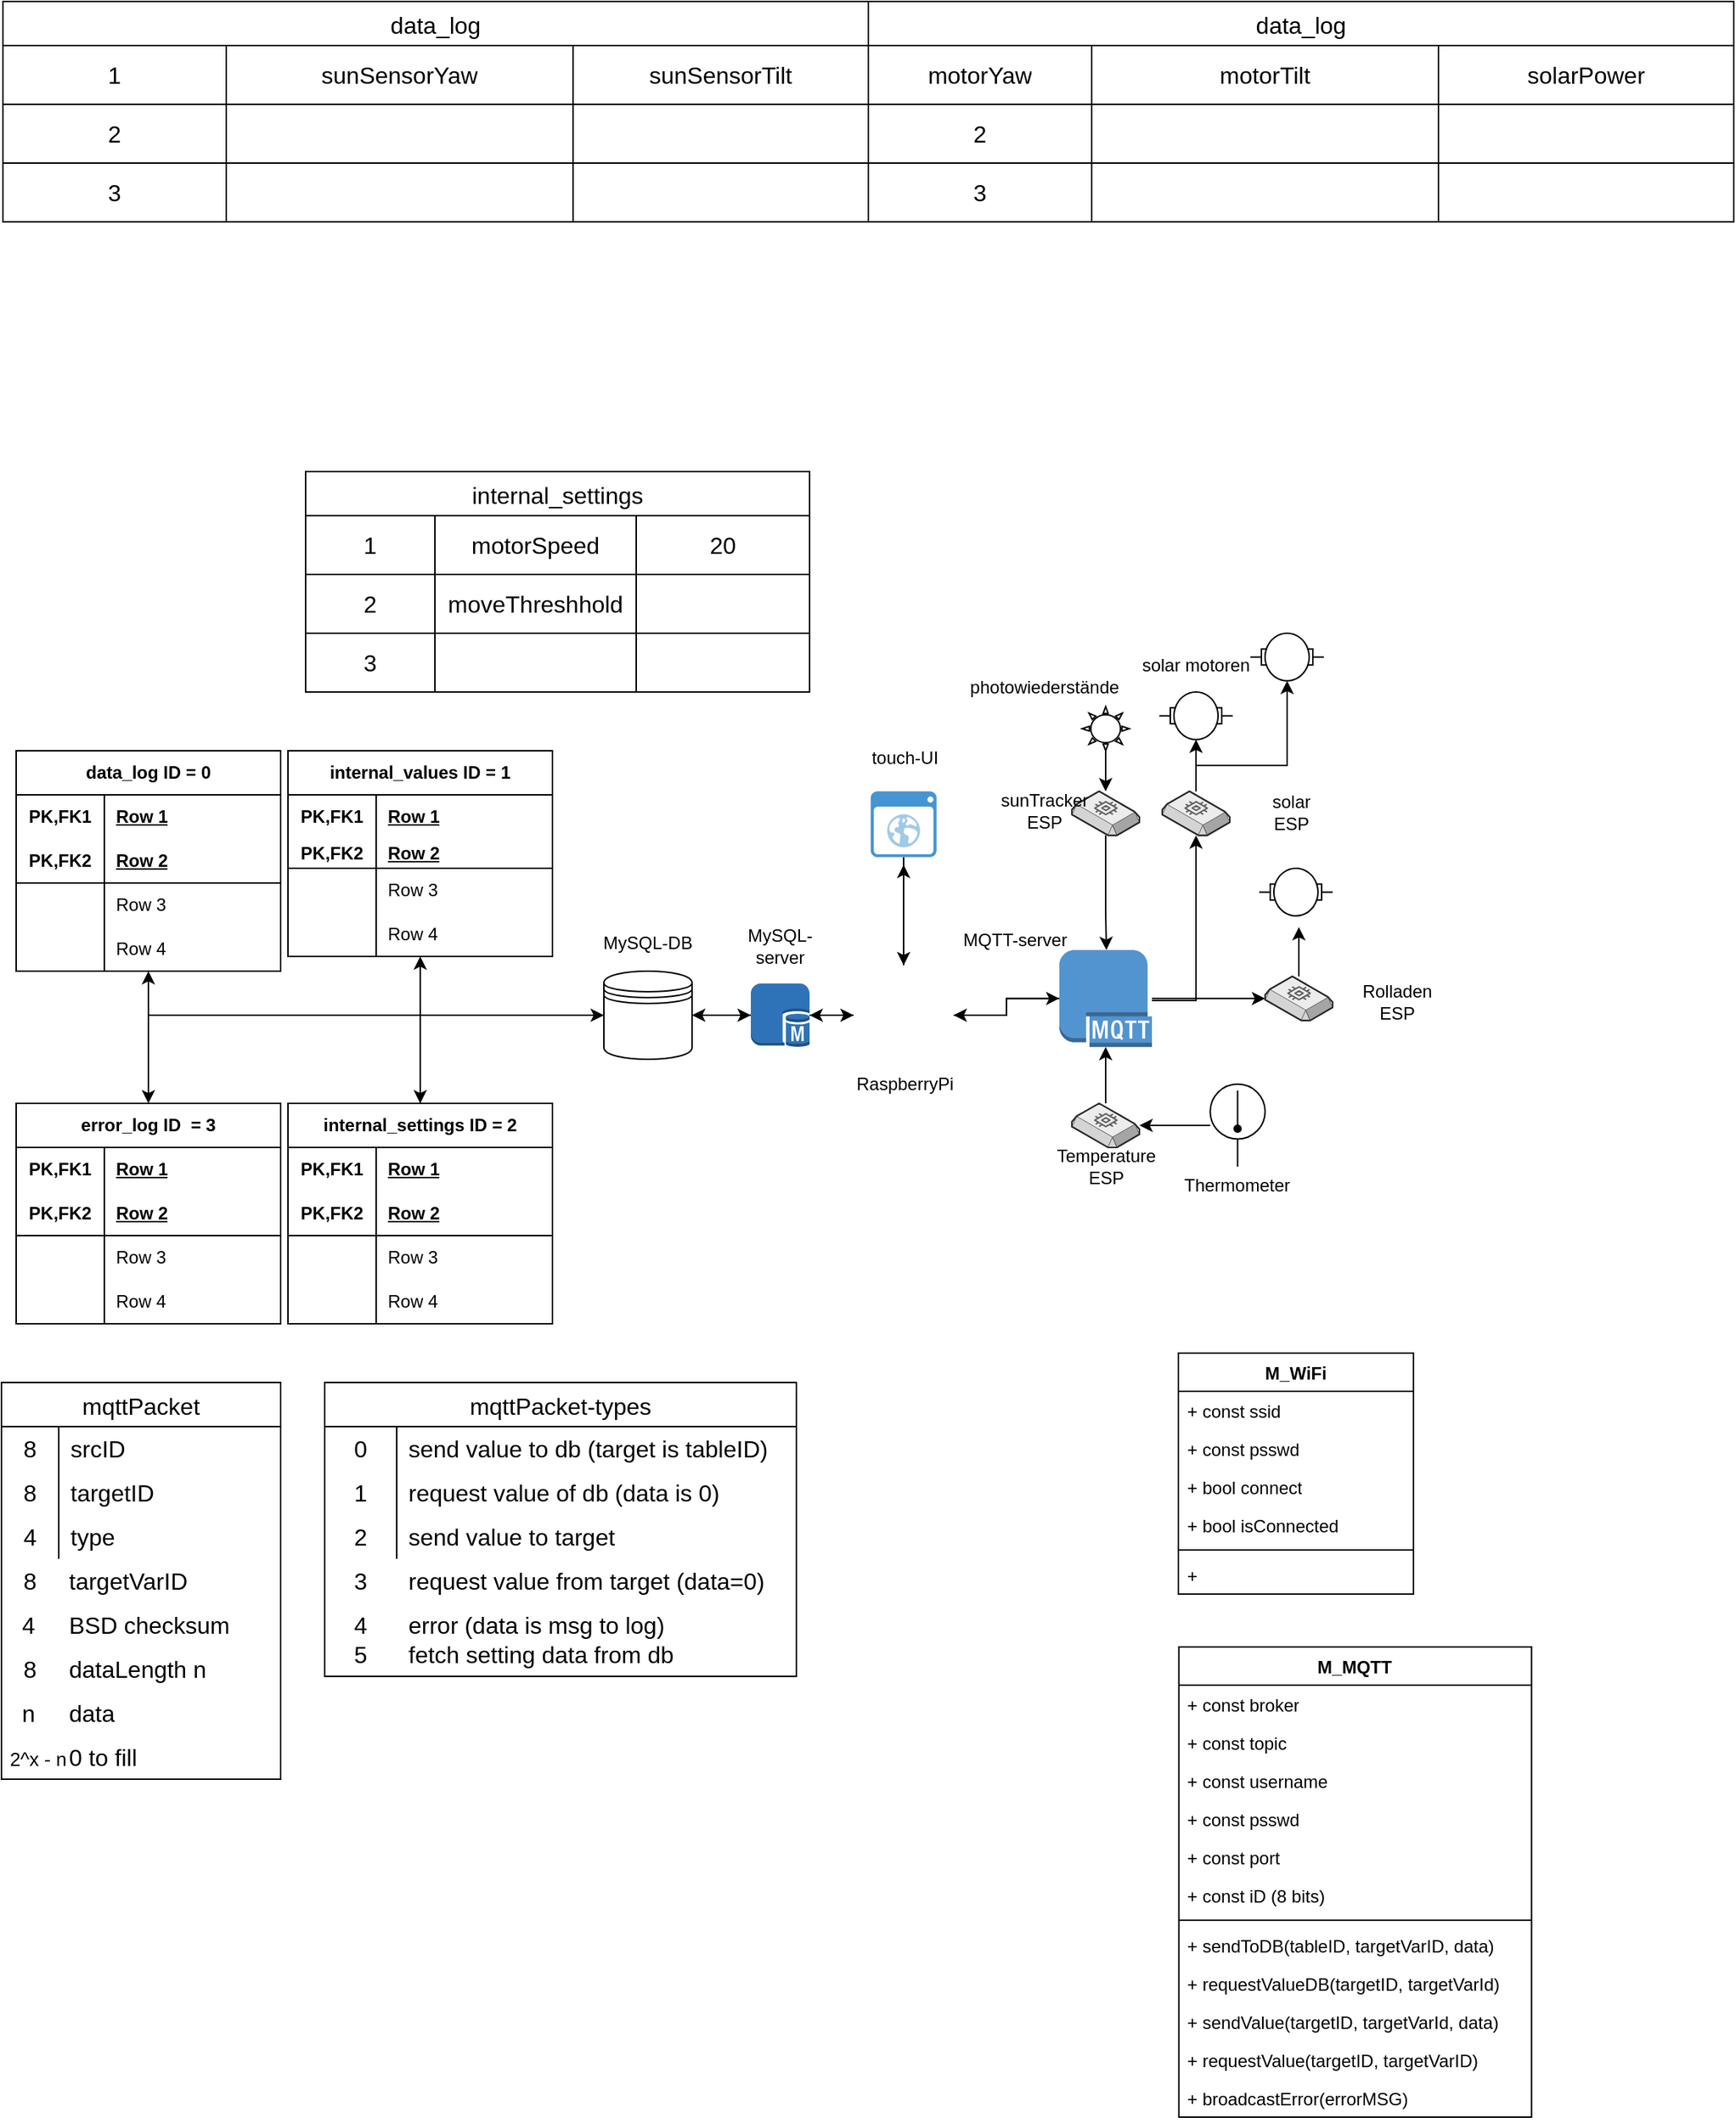 <mxfile version="26.2.8">
  <diagram name="Page-1" id="TU_9CmiyrT7NKOQGWfvB">
    <mxGraphModel dx="2438" dy="1977" grid="1" gridSize="10" guides="1" tooltips="1" connect="1" arrows="1" fold="1" page="1" pageScale="1" pageWidth="827" pageHeight="1169" math="0" shadow="0">
      <root>
        <mxCell id="0" />
        <mxCell id="1" parent="0" />
        <mxCell id="s7TkchJikywwLAwAI2zt-159" style="edgeStyle=orthogonalEdgeStyle;rounded=0;orthogonalLoop=1;jettySize=auto;html=1;" parent="1" source="s7TkchJikywwLAwAI2zt-22" target="s7TkchJikywwLAwAI2zt-107" edge="1">
          <mxGeometry relative="1" as="geometry">
            <Array as="points">
              <mxPoint x="-515" y="90" />
            </Array>
          </mxGeometry>
        </mxCell>
        <mxCell id="s7TkchJikywwLAwAI2zt-160" style="edgeStyle=orthogonalEdgeStyle;rounded=0;orthogonalLoop=1;jettySize=auto;html=1;entryX=0.5;entryY=0;entryDx=0;entryDy=0;" parent="1" source="s7TkchJikywwLAwAI2zt-22" target="s7TkchJikywwLAwAI2zt-120" edge="1">
          <mxGeometry relative="1" as="geometry" />
        </mxCell>
        <mxCell id="s7TkchJikywwLAwAI2zt-161" style="edgeStyle=orthogonalEdgeStyle;rounded=0;orthogonalLoop=1;jettySize=auto;html=1;" parent="1" source="s7TkchJikywwLAwAI2zt-22" target="s7TkchJikywwLAwAI2zt-133" edge="1">
          <mxGeometry relative="1" as="geometry">
            <Array as="points">
              <mxPoint x="-700" y="90" />
            </Array>
          </mxGeometry>
        </mxCell>
        <mxCell id="s7TkchJikywwLAwAI2zt-162" style="edgeStyle=orthogonalEdgeStyle;rounded=0;orthogonalLoop=1;jettySize=auto;html=1;entryX=0.5;entryY=0;entryDx=0;entryDy=0;" parent="1" source="s7TkchJikywwLAwAI2zt-22" target="s7TkchJikywwLAwAI2zt-146" edge="1">
          <mxGeometry relative="1" as="geometry" />
        </mxCell>
        <mxCell id="s7TkchJikywwLAwAI2zt-166" style="edgeStyle=orthogonalEdgeStyle;rounded=0;orthogonalLoop=1;jettySize=auto;html=1;" parent="1" source="s7TkchJikywwLAwAI2zt-22" target="s7TkchJikywwLAwAI2zt-38" edge="1">
          <mxGeometry relative="1" as="geometry" />
        </mxCell>
        <mxCell id="s7TkchJikywwLAwAI2zt-22" value="" style="shape=datastore;whiteSpace=wrap;html=1;" parent="1" vertex="1">
          <mxGeometry x="-390" y="59.99" width="60" height="60" as="geometry" />
        </mxCell>
        <mxCell id="s7TkchJikywwLAwAI2zt-26" style="edgeStyle=orthogonalEdgeStyle;rounded=0;orthogonalLoop=1;jettySize=auto;html=1;" parent="1" source="s7TkchJikywwLAwAI2zt-23" target="s7TkchJikywwLAwAI2zt-38" edge="1">
          <mxGeometry relative="1" as="geometry" />
        </mxCell>
        <mxCell id="s7TkchJikywwLAwAI2zt-33" style="edgeStyle=orthogonalEdgeStyle;rounded=0;orthogonalLoop=1;jettySize=auto;html=1;" parent="1" source="s7TkchJikywwLAwAI2zt-48" target="s7TkchJikywwLAwAI2zt-32" edge="1">
          <mxGeometry relative="1" as="geometry">
            <Array as="points">
              <mxPoint x="13" y="80" />
            </Array>
          </mxGeometry>
        </mxCell>
        <mxCell id="s7TkchJikywwLAwAI2zt-49" style="edgeStyle=orthogonalEdgeStyle;rounded=0;orthogonalLoop=1;jettySize=auto;html=1;" parent="1" source="s7TkchJikywwLAwAI2zt-23" target="s7TkchJikywwLAwAI2zt-48" edge="1">
          <mxGeometry relative="1" as="geometry" />
        </mxCell>
        <mxCell id="s7TkchJikywwLAwAI2zt-23" value="" style="shape=image;html=1;verticalAlign=top;verticalLabelPosition=bottom;labelBackgroundColor=#ffffff;imageAspect=0;aspect=fixed;image=https://cdn1.iconfinder.com/data/icons/fruit-136/64/Fruit_iconfree_Filled_Outline_raspberry-healthy-organic-food-fruit_icon-128.png" parent="1" vertex="1">
          <mxGeometry x="-220" y="56" width="68" height="68" as="geometry" />
        </mxCell>
        <mxCell id="s7TkchJikywwLAwAI2zt-165" style="edgeStyle=orthogonalEdgeStyle;rounded=0;orthogonalLoop=1;jettySize=auto;html=1;" parent="1" source="s7TkchJikywwLAwAI2zt-27" target="s7TkchJikywwLAwAI2zt-23" edge="1">
          <mxGeometry relative="1" as="geometry" />
        </mxCell>
        <mxCell id="s7TkchJikywwLAwAI2zt-27" value="" style="shadow=0;dashed=0;html=1;strokeColor=none;fillColor=#4495D1;labelPosition=center;verticalLabelPosition=bottom;verticalAlign=top;align=center;outlineConnect=0;shape=mxgraph.veeam.2d.web_ui;" parent="1" vertex="1">
          <mxGeometry x="-208.4" y="-62.4" width="44.8" height="44.8" as="geometry" />
        </mxCell>
        <mxCell id="s7TkchJikywwLAwAI2zt-28" style="edgeStyle=orthogonalEdgeStyle;rounded=0;orthogonalLoop=1;jettySize=auto;html=1;entryX=0.5;entryY=1.116;entryDx=0;entryDy=0;entryPerimeter=0;" parent="1" source="s7TkchJikywwLAwAI2zt-23" target="s7TkchJikywwLAwAI2zt-27" edge="1">
          <mxGeometry relative="1" as="geometry" />
        </mxCell>
        <mxCell id="s7TkchJikywwLAwAI2zt-37" style="edgeStyle=orthogonalEdgeStyle;rounded=0;orthogonalLoop=1;jettySize=auto;html=1;" parent="1" source="s7TkchJikywwLAwAI2zt-29" target="s7TkchJikywwLAwAI2zt-48" edge="1">
          <mxGeometry relative="1" as="geometry">
            <Array as="points">
              <mxPoint x="-48" y="20" />
              <mxPoint x="-48" y="20" />
            </Array>
          </mxGeometry>
        </mxCell>
        <mxCell id="s7TkchJikywwLAwAI2zt-29" value="" style="verticalLabelPosition=bottom;html=1;verticalAlign=top;strokeWidth=1;align=center;outlineConnect=0;dashed=0;outlineConnect=0;shape=mxgraph.aws3d.ebs2;fillColor=#ECECEC;strokeColor=#5E5E5E;aspect=fixed;" parent="1" vertex="1">
          <mxGeometry x="-71.5" y="-62.4" width="46" height="30" as="geometry" />
        </mxCell>
        <mxCell id="s7TkchJikywwLAwAI2zt-42" style="edgeStyle=orthogonalEdgeStyle;rounded=0;orthogonalLoop=1;jettySize=auto;html=1;" parent="1" source="s7TkchJikywwLAwAI2zt-32" target="s7TkchJikywwLAwAI2zt-41" edge="1">
          <mxGeometry relative="1" as="geometry" />
        </mxCell>
        <mxCell id="s7TkchJikywwLAwAI2zt-164" style="edgeStyle=orthogonalEdgeStyle;rounded=0;orthogonalLoop=1;jettySize=auto;html=1;" parent="1" source="s7TkchJikywwLAwAI2zt-32" target="s7TkchJikywwLAwAI2zt-43" edge="1">
          <mxGeometry relative="1" as="geometry">
            <Array as="points">
              <mxPoint x="13" y="-80" />
              <mxPoint x="75" y="-80" />
            </Array>
          </mxGeometry>
        </mxCell>
        <mxCell id="s7TkchJikywwLAwAI2zt-32" value="" style="verticalLabelPosition=bottom;html=1;verticalAlign=top;strokeWidth=1;align=center;outlineConnect=0;dashed=0;outlineConnect=0;shape=mxgraph.aws3d.ebs2;fillColor=#ECECEC;strokeColor=#5E5E5E;aspect=fixed;" parent="1" vertex="1">
          <mxGeometry x="-10" y="-62.4" width="46" height="30" as="geometry" />
        </mxCell>
        <mxCell id="s7TkchJikywwLAwAI2zt-36" style="edgeStyle=orthogonalEdgeStyle;rounded=0;orthogonalLoop=1;jettySize=auto;html=1;" parent="1" source="s7TkchJikywwLAwAI2zt-34" target="s7TkchJikywwLAwAI2zt-29" edge="1">
          <mxGeometry relative="1" as="geometry" />
        </mxCell>
        <mxCell id="s7TkchJikywwLAwAI2zt-34" value="" style="verticalLabelPosition=bottom;verticalAlign=top;html=1;shape=mxgraph.basic.sun" parent="1" vertex="1">
          <mxGeometry x="-64.5" y="-120.01" width="32" height="30" as="geometry" />
        </mxCell>
        <mxCell id="s7TkchJikywwLAwAI2zt-39" style="edgeStyle=orthogonalEdgeStyle;rounded=0;orthogonalLoop=1;jettySize=auto;html=1;" parent="1" source="s7TkchJikywwLAwAI2zt-38" target="s7TkchJikywwLAwAI2zt-22" edge="1">
          <mxGeometry relative="1" as="geometry" />
        </mxCell>
        <mxCell id="s7TkchJikywwLAwAI2zt-167" style="edgeStyle=orthogonalEdgeStyle;rounded=0;orthogonalLoop=1;jettySize=auto;html=1;" parent="1" source="s7TkchJikywwLAwAI2zt-38" target="s7TkchJikywwLAwAI2zt-23" edge="1">
          <mxGeometry relative="1" as="geometry" />
        </mxCell>
        <mxCell id="s7TkchJikywwLAwAI2zt-38" value="" style="outlineConnect=0;dashed=0;verticalLabelPosition=bottom;verticalAlign=top;align=center;html=1;shape=mxgraph.aws3.sql_master;fillColor=#2E73B8;gradientColor=none;" parent="1" vertex="1">
          <mxGeometry x="-290" y="68.37" width="40" height="43.25" as="geometry" />
        </mxCell>
        <mxCell id="s7TkchJikywwLAwAI2zt-41" value="" style="shape=mxgraph.electrical.electro-mechanical.motor_2;html=1;shadow=0;dashed=0;align=center;fontSize=30;strokeWidth=1;" parent="1" vertex="1">
          <mxGeometry x="-12" y="-130" width="50" height="32.4" as="geometry" />
        </mxCell>
        <mxCell id="s7TkchJikywwLAwAI2zt-43" value="" style="shape=mxgraph.electrical.electro-mechanical.motor_2;html=1;shadow=0;dashed=0;align=center;fontSize=30;strokeWidth=1;" parent="1" vertex="1">
          <mxGeometry x="50" y="-170" width="50" height="32.4" as="geometry" />
        </mxCell>
        <mxCell id="s7TkchJikywwLAwAI2zt-50" style="edgeStyle=orthogonalEdgeStyle;rounded=0;orthogonalLoop=1;jettySize=auto;html=1;" parent="1" source="s7TkchJikywwLAwAI2zt-48" target="s7TkchJikywwLAwAI2zt-23" edge="1">
          <mxGeometry relative="1" as="geometry" />
        </mxCell>
        <mxCell id="s7TkchJikywwLAwAI2zt-171" style="edgeStyle=orthogonalEdgeStyle;rounded=0;orthogonalLoop=1;jettySize=auto;html=1;" parent="1" source="s7TkchJikywwLAwAI2zt-48" target="s7TkchJikywwLAwAI2zt-168" edge="1">
          <mxGeometry relative="1" as="geometry" />
        </mxCell>
        <mxCell id="s7TkchJikywwLAwAI2zt-48" value="" style="outlineConnect=0;dashed=0;verticalLabelPosition=bottom;verticalAlign=top;align=center;html=1;shape=mxgraph.aws3.mqtt_protocol;fillColor=#5294CF;gradientColor=none;" parent="1" vertex="1">
          <mxGeometry x="-80" y="45.62" width="63" height="66" as="geometry" />
        </mxCell>
        <mxCell id="s7TkchJikywwLAwAI2zt-55" value="mqttPacket" style="shape=table;startSize=30;container=1;collapsible=0;childLayout=tableLayout;fixedRows=1;rowLines=0;fontStyle=0;strokeColor=default;fontSize=16;" parent="1" vertex="1">
          <mxGeometry x="-800" y="340" width="190" height="270" as="geometry" />
        </mxCell>
        <mxCell id="s7TkchJikywwLAwAI2zt-56" value="" style="shape=tableRow;horizontal=0;startSize=0;swimlaneHead=0;swimlaneBody=0;top=0;left=0;bottom=0;right=0;collapsible=0;dropTarget=0;fillColor=none;points=[[0,0.5],[1,0.5]];portConstraint=eastwest;strokeColor=inherit;fontSize=16;" parent="s7TkchJikywwLAwAI2zt-55" vertex="1">
          <mxGeometry y="30" width="190" height="30" as="geometry" />
        </mxCell>
        <mxCell id="s7TkchJikywwLAwAI2zt-57" value="8" style="shape=partialRectangle;html=1;whiteSpace=wrap;connectable=0;fillColor=none;top=0;left=0;bottom=0;right=0;overflow=hidden;pointerEvents=1;strokeColor=inherit;fontSize=16;" parent="s7TkchJikywwLAwAI2zt-56" vertex="1">
          <mxGeometry width="39" height="30" as="geometry">
            <mxRectangle width="39" height="30" as="alternateBounds" />
          </mxGeometry>
        </mxCell>
        <mxCell id="s7TkchJikywwLAwAI2zt-58" value="srcID" style="shape=partialRectangle;html=1;whiteSpace=wrap;connectable=0;fillColor=none;top=0;left=0;bottom=0;right=0;align=left;spacingLeft=6;overflow=hidden;strokeColor=inherit;fontSize=16;" parent="s7TkchJikywwLAwAI2zt-56" vertex="1">
          <mxGeometry x="39" width="151" height="30" as="geometry">
            <mxRectangle width="151" height="30" as="alternateBounds" />
          </mxGeometry>
        </mxCell>
        <mxCell id="s7TkchJikywwLAwAI2zt-59" value="" style="shape=tableRow;horizontal=0;startSize=0;swimlaneHead=0;swimlaneBody=0;top=0;left=0;bottom=0;right=0;collapsible=0;dropTarget=0;fillColor=none;points=[[0,0.5],[1,0.5]];portConstraint=eastwest;strokeColor=inherit;fontSize=16;" parent="s7TkchJikywwLAwAI2zt-55" vertex="1">
          <mxGeometry y="60" width="190" height="30" as="geometry" />
        </mxCell>
        <mxCell id="s7TkchJikywwLAwAI2zt-60" value="8" style="shape=partialRectangle;html=1;whiteSpace=wrap;connectable=0;fillColor=none;top=0;left=0;bottom=0;right=0;overflow=hidden;strokeColor=inherit;fontSize=16;" parent="s7TkchJikywwLAwAI2zt-59" vertex="1">
          <mxGeometry width="39" height="30" as="geometry">
            <mxRectangle width="39" height="30" as="alternateBounds" />
          </mxGeometry>
        </mxCell>
        <mxCell id="s7TkchJikywwLAwAI2zt-61" value="targetID" style="shape=partialRectangle;html=1;whiteSpace=wrap;connectable=0;fillColor=none;top=0;left=0;bottom=0;right=0;align=left;spacingLeft=6;overflow=hidden;strokeColor=inherit;fontSize=16;" parent="s7TkchJikywwLAwAI2zt-59" vertex="1">
          <mxGeometry x="39" width="151" height="30" as="geometry">
            <mxRectangle width="151" height="30" as="alternateBounds" />
          </mxGeometry>
        </mxCell>
        <mxCell id="s7TkchJikywwLAwAI2zt-62" value="" style="shape=tableRow;horizontal=0;startSize=0;swimlaneHead=0;swimlaneBody=0;top=0;left=0;bottom=0;right=0;collapsible=0;dropTarget=0;fillColor=none;points=[[0,0.5],[1,0.5]];portConstraint=eastwest;strokeColor=inherit;fontSize=16;" parent="s7TkchJikywwLAwAI2zt-55" vertex="1">
          <mxGeometry y="90" width="190" height="30" as="geometry" />
        </mxCell>
        <mxCell id="s7TkchJikywwLAwAI2zt-63" value="4" style="shape=partialRectangle;html=1;whiteSpace=wrap;connectable=0;fillColor=none;top=0;left=0;bottom=0;right=0;overflow=hidden;strokeColor=inherit;fontSize=16;" parent="s7TkchJikywwLAwAI2zt-62" vertex="1">
          <mxGeometry width="39" height="30" as="geometry">
            <mxRectangle width="39" height="30" as="alternateBounds" />
          </mxGeometry>
        </mxCell>
        <mxCell id="s7TkchJikywwLAwAI2zt-64" value="type" style="shape=partialRectangle;html=1;whiteSpace=wrap;connectable=0;fillColor=none;top=0;left=0;bottom=0;right=0;align=left;spacingLeft=6;overflow=hidden;strokeColor=inherit;fontSize=16;" parent="s7TkchJikywwLAwAI2zt-62" vertex="1">
          <mxGeometry x="39" width="151" height="30" as="geometry">
            <mxRectangle width="151" height="30" as="alternateBounds" />
          </mxGeometry>
        </mxCell>
        <mxCell id="s7TkchJikywwLAwAI2zt-69" value="targetVarID" style="shape=partialRectangle;html=1;whiteSpace=wrap;connectable=0;fillColor=none;top=0;left=0;bottom=0;right=0;align=left;spacingLeft=6;overflow=hidden;strokeColor=inherit;fontSize=16;" parent="1" vertex="1">
          <mxGeometry x="-762" y="460" width="143" height="30" as="geometry">
            <mxRectangle width="143" height="30" as="alternateBounds" />
          </mxGeometry>
        </mxCell>
        <mxCell id="s7TkchJikywwLAwAI2zt-70" value="8" style="shape=partialRectangle;html=1;whiteSpace=wrap;connectable=0;fillColor=none;top=0;left=0;bottom=0;right=0;overflow=hidden;strokeColor=inherit;fontSize=16;" parent="1" vertex="1">
          <mxGeometry x="-799" y="460" width="37" height="30" as="geometry">
            <mxRectangle width="37" height="30" as="alternateBounds" />
          </mxGeometry>
        </mxCell>
        <mxCell id="s7TkchJikywwLAwAI2zt-71" value="BSD checksum" style="shape=partialRectangle;html=1;whiteSpace=wrap;connectable=0;fillColor=none;top=0;left=0;bottom=0;right=0;align=left;spacingLeft=6;overflow=hidden;strokeColor=inherit;fontSize=16;" parent="1" vertex="1">
          <mxGeometry x="-762" y="490" width="143" height="30" as="geometry">
            <mxRectangle width="143" height="30" as="alternateBounds" />
          </mxGeometry>
        </mxCell>
        <mxCell id="s7TkchJikywwLAwAI2zt-72" value="4" style="shape=partialRectangle;html=1;whiteSpace=wrap;connectable=0;fillColor=none;top=0;left=0;bottom=0;right=0;overflow=hidden;strokeColor=inherit;fontSize=16;" parent="1" vertex="1">
          <mxGeometry x="-800" y="490" width="37" height="30" as="geometry">
            <mxRectangle width="37" height="30" as="alternateBounds" />
          </mxGeometry>
        </mxCell>
        <mxCell id="s7TkchJikywwLAwAI2zt-73" value="dataLength n" style="shape=partialRectangle;html=1;whiteSpace=wrap;connectable=0;fillColor=none;top=0;left=0;bottom=0;right=0;align=left;spacingLeft=6;overflow=hidden;strokeColor=inherit;fontSize=16;" parent="1" vertex="1">
          <mxGeometry x="-762" y="520" width="143" height="30" as="geometry">
            <mxRectangle width="143" height="30" as="alternateBounds" />
          </mxGeometry>
        </mxCell>
        <mxCell id="s7TkchJikywwLAwAI2zt-74" value="8" style="shape=partialRectangle;html=1;whiteSpace=wrap;connectable=0;fillColor=none;top=0;left=0;bottom=0;right=0;overflow=hidden;strokeColor=inherit;fontSize=16;" parent="1" vertex="1">
          <mxGeometry x="-799" y="520" width="37" height="30" as="geometry">
            <mxRectangle width="37" height="30" as="alternateBounds" />
          </mxGeometry>
        </mxCell>
        <mxCell id="s7TkchJikywwLAwAI2zt-75" value="data" style="shape=partialRectangle;html=1;whiteSpace=wrap;connectable=0;fillColor=none;top=0;left=0;bottom=0;right=0;align=left;spacingLeft=6;overflow=hidden;strokeColor=inherit;fontSize=16;" parent="1" vertex="1">
          <mxGeometry x="-762" y="550" width="143" height="30" as="geometry">
            <mxRectangle width="143" height="30" as="alternateBounds" />
          </mxGeometry>
        </mxCell>
        <mxCell id="s7TkchJikywwLAwAI2zt-76" value="n" style="shape=partialRectangle;html=1;whiteSpace=wrap;connectable=0;fillColor=none;top=0;left=0;bottom=0;right=0;overflow=hidden;strokeColor=inherit;fontSize=16;" parent="1" vertex="1">
          <mxGeometry x="-800" y="550" width="37" height="30" as="geometry">
            <mxRectangle width="37" height="30" as="alternateBounds" />
          </mxGeometry>
        </mxCell>
        <mxCell id="s7TkchJikywwLAwAI2zt-77" value="0 to fill" style="shape=partialRectangle;html=1;whiteSpace=wrap;connectable=0;fillColor=none;top=0;left=0;bottom=0;right=0;align=left;spacingLeft=6;overflow=hidden;strokeColor=inherit;fontSize=16;" parent="1" vertex="1">
          <mxGeometry x="-762" y="580" width="143" height="30" as="geometry">
            <mxRectangle width="143" height="30" as="alternateBounds" />
          </mxGeometry>
        </mxCell>
        <mxCell id="s7TkchJikywwLAwAI2zt-78" value="&lt;font style=&quot;font-size: 13px;&quot;&gt;2^x - n&lt;/font&gt;" style="shape=partialRectangle;html=1;whiteSpace=wrap;connectable=0;fillColor=none;top=0;left=0;bottom=0;right=0;overflow=hidden;strokeColor=inherit;fontSize=16;" parent="1" vertex="1">
          <mxGeometry x="-800" y="580" width="50" height="30" as="geometry">
            <mxRectangle width="37" height="30" as="alternateBounds" />
          </mxGeometry>
        </mxCell>
        <mxCell id="s7TkchJikywwLAwAI2zt-92" value="mqttPacket-types" style="shape=table;startSize=30;container=1;collapsible=0;childLayout=tableLayout;fixedRows=1;rowLines=0;fontStyle=0;strokeColor=default;fontSize=16;" parent="1" vertex="1">
          <mxGeometry x="-580" y="340" width="321" height="200" as="geometry" />
        </mxCell>
        <mxCell id="s7TkchJikywwLAwAI2zt-93" value="" style="shape=tableRow;horizontal=0;startSize=0;swimlaneHead=0;swimlaneBody=0;top=0;left=0;bottom=0;right=0;collapsible=0;dropTarget=0;fillColor=none;points=[[0,0.5],[1,0.5]];portConstraint=eastwest;strokeColor=inherit;fontSize=16;" parent="s7TkchJikywwLAwAI2zt-92" vertex="1">
          <mxGeometry y="30" width="321" height="30" as="geometry" />
        </mxCell>
        <mxCell id="s7TkchJikywwLAwAI2zt-94" value="0" style="shape=partialRectangle;html=1;whiteSpace=wrap;connectable=0;fillColor=none;top=0;left=0;bottom=0;right=0;overflow=hidden;pointerEvents=1;strokeColor=inherit;fontSize=16;" parent="s7TkchJikywwLAwAI2zt-93" vertex="1">
          <mxGeometry width="49" height="30" as="geometry">
            <mxRectangle width="49" height="30" as="alternateBounds" />
          </mxGeometry>
        </mxCell>
        <mxCell id="s7TkchJikywwLAwAI2zt-95" value="send value to db (target is tableID)" style="shape=partialRectangle;html=1;whiteSpace=wrap;connectable=0;fillColor=none;top=0;left=0;bottom=0;right=0;align=left;spacingLeft=6;overflow=hidden;strokeColor=inherit;fontSize=16;" parent="s7TkchJikywwLAwAI2zt-93" vertex="1">
          <mxGeometry x="49" width="272" height="30" as="geometry">
            <mxRectangle width="272" height="30" as="alternateBounds" />
          </mxGeometry>
        </mxCell>
        <mxCell id="s7TkchJikywwLAwAI2zt-96" value="" style="shape=tableRow;horizontal=0;startSize=0;swimlaneHead=0;swimlaneBody=0;top=0;left=0;bottom=0;right=0;collapsible=0;dropTarget=0;fillColor=none;points=[[0,0.5],[1,0.5]];portConstraint=eastwest;strokeColor=inherit;fontSize=16;" parent="s7TkchJikywwLAwAI2zt-92" vertex="1">
          <mxGeometry y="60" width="321" height="30" as="geometry" />
        </mxCell>
        <mxCell id="s7TkchJikywwLAwAI2zt-97" value="1" style="shape=partialRectangle;html=1;whiteSpace=wrap;connectable=0;fillColor=none;top=0;left=0;bottom=0;right=0;overflow=hidden;strokeColor=inherit;fontSize=16;" parent="s7TkchJikywwLAwAI2zt-96" vertex="1">
          <mxGeometry width="49" height="30" as="geometry">
            <mxRectangle width="49" height="30" as="alternateBounds" />
          </mxGeometry>
        </mxCell>
        <mxCell id="s7TkchJikywwLAwAI2zt-98" value="request value of db (data is 0)" style="shape=partialRectangle;html=1;whiteSpace=wrap;connectable=0;fillColor=none;top=0;left=0;bottom=0;right=0;align=left;spacingLeft=6;overflow=hidden;strokeColor=inherit;fontSize=16;" parent="s7TkchJikywwLAwAI2zt-96" vertex="1">
          <mxGeometry x="49" width="272" height="30" as="geometry">
            <mxRectangle width="272" height="30" as="alternateBounds" />
          </mxGeometry>
        </mxCell>
        <mxCell id="s7TkchJikywwLAwAI2zt-99" value="" style="shape=tableRow;horizontal=0;startSize=0;swimlaneHead=0;swimlaneBody=0;top=0;left=0;bottom=0;right=0;collapsible=0;dropTarget=0;fillColor=none;points=[[0,0.5],[1,0.5]];portConstraint=eastwest;strokeColor=inherit;fontSize=16;" parent="s7TkchJikywwLAwAI2zt-92" vertex="1">
          <mxGeometry y="90" width="321" height="30" as="geometry" />
        </mxCell>
        <mxCell id="s7TkchJikywwLAwAI2zt-100" value="2" style="shape=partialRectangle;html=1;whiteSpace=wrap;connectable=0;fillColor=none;top=0;left=0;bottom=0;right=0;overflow=hidden;strokeColor=inherit;fontSize=16;" parent="s7TkchJikywwLAwAI2zt-99" vertex="1">
          <mxGeometry width="49" height="30" as="geometry">
            <mxRectangle width="49" height="30" as="alternateBounds" />
          </mxGeometry>
        </mxCell>
        <mxCell id="s7TkchJikywwLAwAI2zt-101" value="send value to target" style="shape=partialRectangle;html=1;whiteSpace=wrap;connectable=0;fillColor=none;top=0;left=0;bottom=0;right=0;align=left;spacingLeft=6;overflow=hidden;strokeColor=inherit;fontSize=16;" parent="s7TkchJikywwLAwAI2zt-99" vertex="1">
          <mxGeometry x="49" width="272" height="30" as="geometry">
            <mxRectangle width="272" height="30" as="alternateBounds" />
          </mxGeometry>
        </mxCell>
        <mxCell id="s7TkchJikywwLAwAI2zt-102" value="3" style="shape=partialRectangle;html=1;whiteSpace=wrap;connectable=0;fillColor=none;top=0;left=0;bottom=0;right=0;overflow=hidden;strokeColor=inherit;fontSize=16;" parent="1" vertex="1">
          <mxGeometry x="-580" y="460" width="49" height="30" as="geometry">
            <mxRectangle width="49" height="30" as="alternateBounds" />
          </mxGeometry>
        </mxCell>
        <mxCell id="s7TkchJikywwLAwAI2zt-103" value="request value from target (data=0)" style="shape=partialRectangle;html=1;whiteSpace=wrap;connectable=0;fillColor=none;top=0;left=0;bottom=0;right=0;align=left;spacingLeft=6;overflow=hidden;strokeColor=inherit;fontSize=16;" parent="1" vertex="1">
          <mxGeometry x="-531" y="460" width="272" height="30" as="geometry">
            <mxRectangle width="272" height="30" as="alternateBounds" />
          </mxGeometry>
        </mxCell>
        <mxCell id="s7TkchJikywwLAwAI2zt-104" value="4" style="shape=partialRectangle;html=1;whiteSpace=wrap;connectable=0;fillColor=none;top=0;left=0;bottom=0;right=0;overflow=hidden;strokeColor=inherit;fontSize=16;" parent="1" vertex="1">
          <mxGeometry x="-580" y="490" width="49" height="30" as="geometry">
            <mxRectangle width="49" height="30" as="alternateBounds" />
          </mxGeometry>
        </mxCell>
        <mxCell id="s7TkchJikywwLAwAI2zt-105" value="error (data is msg to log) " style="shape=partialRectangle;html=1;whiteSpace=wrap;connectable=0;fillColor=none;top=0;left=0;bottom=0;right=0;align=left;spacingLeft=6;overflow=hidden;strokeColor=inherit;fontSize=16;" parent="1" vertex="1">
          <mxGeometry x="-531" y="490" width="272" height="30" as="geometry">
            <mxRectangle width="272" height="30" as="alternateBounds" />
          </mxGeometry>
        </mxCell>
        <mxCell id="s7TkchJikywwLAwAI2zt-107" value="internal_values ID = 1" style="shape=table;startSize=30;container=1;collapsible=1;childLayout=tableLayout;fixedRows=1;rowLines=0;fontStyle=1;align=center;resizeLast=1;html=1;whiteSpace=wrap;" parent="1" vertex="1">
          <mxGeometry x="-605" y="-90.01" width="180" height="140" as="geometry" />
        </mxCell>
        <mxCell id="s7TkchJikywwLAwAI2zt-108" value="" style="shape=tableRow;horizontal=0;startSize=0;swimlaneHead=0;swimlaneBody=0;fillColor=none;collapsible=0;dropTarget=0;points=[[0,0.5],[1,0.5]];portConstraint=eastwest;top=0;left=0;right=0;bottom=0;html=1;" parent="s7TkchJikywwLAwAI2zt-107" vertex="1">
          <mxGeometry y="30" width="180" height="30" as="geometry" />
        </mxCell>
        <mxCell id="s7TkchJikywwLAwAI2zt-109" value="PK,FK1" style="shape=partialRectangle;connectable=0;fillColor=none;top=0;left=0;bottom=0;right=0;fontStyle=1;overflow=hidden;html=1;whiteSpace=wrap;" parent="s7TkchJikywwLAwAI2zt-108" vertex="1">
          <mxGeometry width="60" height="30" as="geometry">
            <mxRectangle width="60" height="30" as="alternateBounds" />
          </mxGeometry>
        </mxCell>
        <mxCell id="s7TkchJikywwLAwAI2zt-110" value="Row 1" style="shape=partialRectangle;connectable=0;fillColor=none;top=0;left=0;bottom=0;right=0;align=left;spacingLeft=6;fontStyle=5;overflow=hidden;html=1;whiteSpace=wrap;" parent="s7TkchJikywwLAwAI2zt-108" vertex="1">
          <mxGeometry x="60" width="120" height="30" as="geometry">
            <mxRectangle width="120" height="30" as="alternateBounds" />
          </mxGeometry>
        </mxCell>
        <mxCell id="s7TkchJikywwLAwAI2zt-111" value="" style="shape=tableRow;horizontal=0;startSize=0;swimlaneHead=0;swimlaneBody=0;fillColor=none;collapsible=0;dropTarget=0;points=[[0,0.5],[1,0.5]];portConstraint=eastwest;top=0;left=0;right=0;bottom=1;html=1;" parent="s7TkchJikywwLAwAI2zt-107" vertex="1">
          <mxGeometry y="60" width="180" height="20" as="geometry" />
        </mxCell>
        <mxCell id="s7TkchJikywwLAwAI2zt-112" value="PK,FK2" style="shape=partialRectangle;connectable=0;fillColor=none;top=0;left=0;bottom=0;right=0;fontStyle=1;overflow=hidden;html=1;whiteSpace=wrap;" parent="s7TkchJikywwLAwAI2zt-111" vertex="1">
          <mxGeometry width="60" height="20" as="geometry">
            <mxRectangle width="60" height="20" as="alternateBounds" />
          </mxGeometry>
        </mxCell>
        <mxCell id="s7TkchJikywwLAwAI2zt-113" value="Row 2" style="shape=partialRectangle;connectable=0;fillColor=none;top=0;left=0;bottom=0;right=0;align=left;spacingLeft=6;fontStyle=5;overflow=hidden;html=1;whiteSpace=wrap;" parent="s7TkchJikywwLAwAI2zt-111" vertex="1">
          <mxGeometry x="60" width="120" height="20" as="geometry">
            <mxRectangle width="120" height="20" as="alternateBounds" />
          </mxGeometry>
        </mxCell>
        <mxCell id="s7TkchJikywwLAwAI2zt-114" value="" style="shape=tableRow;horizontal=0;startSize=0;swimlaneHead=0;swimlaneBody=0;fillColor=none;collapsible=0;dropTarget=0;points=[[0,0.5],[1,0.5]];portConstraint=eastwest;top=0;left=0;right=0;bottom=0;html=1;" parent="s7TkchJikywwLAwAI2zt-107" vertex="1">
          <mxGeometry y="80" width="180" height="30" as="geometry" />
        </mxCell>
        <mxCell id="s7TkchJikywwLAwAI2zt-115" value="" style="shape=partialRectangle;connectable=0;fillColor=none;top=0;left=0;bottom=0;right=0;editable=1;overflow=hidden;html=1;whiteSpace=wrap;" parent="s7TkchJikywwLAwAI2zt-114" vertex="1">
          <mxGeometry width="60" height="30" as="geometry">
            <mxRectangle width="60" height="30" as="alternateBounds" />
          </mxGeometry>
        </mxCell>
        <mxCell id="s7TkchJikywwLAwAI2zt-116" value="Row 3" style="shape=partialRectangle;connectable=0;fillColor=none;top=0;left=0;bottom=0;right=0;align=left;spacingLeft=6;overflow=hidden;html=1;whiteSpace=wrap;" parent="s7TkchJikywwLAwAI2zt-114" vertex="1">
          <mxGeometry x="60" width="120" height="30" as="geometry">
            <mxRectangle width="120" height="30" as="alternateBounds" />
          </mxGeometry>
        </mxCell>
        <mxCell id="s7TkchJikywwLAwAI2zt-117" value="" style="shape=tableRow;horizontal=0;startSize=0;swimlaneHead=0;swimlaneBody=0;fillColor=none;collapsible=0;dropTarget=0;points=[[0,0.5],[1,0.5]];portConstraint=eastwest;top=0;left=0;right=0;bottom=0;html=1;" parent="s7TkchJikywwLAwAI2zt-107" vertex="1">
          <mxGeometry y="110" width="180" height="30" as="geometry" />
        </mxCell>
        <mxCell id="s7TkchJikywwLAwAI2zt-118" value="" style="shape=partialRectangle;connectable=0;fillColor=none;top=0;left=0;bottom=0;right=0;editable=1;overflow=hidden;html=1;whiteSpace=wrap;" parent="s7TkchJikywwLAwAI2zt-117" vertex="1">
          <mxGeometry width="60" height="30" as="geometry">
            <mxRectangle width="60" height="30" as="alternateBounds" />
          </mxGeometry>
        </mxCell>
        <mxCell id="s7TkchJikywwLAwAI2zt-119" value="Row 4" style="shape=partialRectangle;connectable=0;fillColor=none;top=0;left=0;bottom=0;right=0;align=left;spacingLeft=6;overflow=hidden;html=1;whiteSpace=wrap;" parent="s7TkchJikywwLAwAI2zt-117" vertex="1">
          <mxGeometry x="60" width="120" height="30" as="geometry">
            <mxRectangle width="120" height="30" as="alternateBounds" />
          </mxGeometry>
        </mxCell>
        <mxCell id="s7TkchJikywwLAwAI2zt-163" style="edgeStyle=orthogonalEdgeStyle;rounded=0;orthogonalLoop=1;jettySize=auto;html=1;" parent="1" source="s7TkchJikywwLAwAI2zt-120" target="s7TkchJikywwLAwAI2zt-22" edge="1">
          <mxGeometry relative="1" as="geometry">
            <Array as="points">
              <mxPoint x="-515" y="90" />
            </Array>
          </mxGeometry>
        </mxCell>
        <mxCell id="s7TkchJikywwLAwAI2zt-120" value="internal_settings ID = 2" style="shape=table;startSize=30;container=1;collapsible=1;childLayout=tableLayout;fixedRows=1;rowLines=0;fontStyle=1;align=center;resizeLast=1;html=1;whiteSpace=wrap;" parent="1" vertex="1">
          <mxGeometry x="-605" y="150" width="180" height="150" as="geometry" />
        </mxCell>
        <mxCell id="s7TkchJikywwLAwAI2zt-121" value="" style="shape=tableRow;horizontal=0;startSize=0;swimlaneHead=0;swimlaneBody=0;fillColor=none;collapsible=0;dropTarget=0;points=[[0,0.5],[1,0.5]];portConstraint=eastwest;top=0;left=0;right=0;bottom=0;html=1;" parent="s7TkchJikywwLAwAI2zt-120" vertex="1">
          <mxGeometry y="30" width="180" height="30" as="geometry" />
        </mxCell>
        <mxCell id="s7TkchJikywwLAwAI2zt-122" value="PK,FK1" style="shape=partialRectangle;connectable=0;fillColor=none;top=0;left=0;bottom=0;right=0;fontStyle=1;overflow=hidden;html=1;whiteSpace=wrap;" parent="s7TkchJikywwLAwAI2zt-121" vertex="1">
          <mxGeometry width="60" height="30" as="geometry">
            <mxRectangle width="60" height="30" as="alternateBounds" />
          </mxGeometry>
        </mxCell>
        <mxCell id="s7TkchJikywwLAwAI2zt-123" value="Row 1" style="shape=partialRectangle;connectable=0;fillColor=none;top=0;left=0;bottom=0;right=0;align=left;spacingLeft=6;fontStyle=5;overflow=hidden;html=1;whiteSpace=wrap;" parent="s7TkchJikywwLAwAI2zt-121" vertex="1">
          <mxGeometry x="60" width="120" height="30" as="geometry">
            <mxRectangle width="120" height="30" as="alternateBounds" />
          </mxGeometry>
        </mxCell>
        <mxCell id="s7TkchJikywwLAwAI2zt-124" value="" style="shape=tableRow;horizontal=0;startSize=0;swimlaneHead=0;swimlaneBody=0;fillColor=none;collapsible=0;dropTarget=0;points=[[0,0.5],[1,0.5]];portConstraint=eastwest;top=0;left=0;right=0;bottom=1;html=1;" parent="s7TkchJikywwLAwAI2zt-120" vertex="1">
          <mxGeometry y="60" width="180" height="30" as="geometry" />
        </mxCell>
        <mxCell id="s7TkchJikywwLAwAI2zt-125" value="PK,FK2" style="shape=partialRectangle;connectable=0;fillColor=none;top=0;left=0;bottom=0;right=0;fontStyle=1;overflow=hidden;html=1;whiteSpace=wrap;" parent="s7TkchJikywwLAwAI2zt-124" vertex="1">
          <mxGeometry width="60" height="30" as="geometry">
            <mxRectangle width="60" height="30" as="alternateBounds" />
          </mxGeometry>
        </mxCell>
        <mxCell id="s7TkchJikywwLAwAI2zt-126" value="Row 2" style="shape=partialRectangle;connectable=0;fillColor=none;top=0;left=0;bottom=0;right=0;align=left;spacingLeft=6;fontStyle=5;overflow=hidden;html=1;whiteSpace=wrap;" parent="s7TkchJikywwLAwAI2zt-124" vertex="1">
          <mxGeometry x="60" width="120" height="30" as="geometry">
            <mxRectangle width="120" height="30" as="alternateBounds" />
          </mxGeometry>
        </mxCell>
        <mxCell id="s7TkchJikywwLAwAI2zt-127" value="" style="shape=tableRow;horizontal=0;startSize=0;swimlaneHead=0;swimlaneBody=0;fillColor=none;collapsible=0;dropTarget=0;points=[[0,0.5],[1,0.5]];portConstraint=eastwest;top=0;left=0;right=0;bottom=0;html=1;" parent="s7TkchJikywwLAwAI2zt-120" vertex="1">
          <mxGeometry y="90" width="180" height="30" as="geometry" />
        </mxCell>
        <mxCell id="s7TkchJikywwLAwAI2zt-128" value="" style="shape=partialRectangle;connectable=0;fillColor=none;top=0;left=0;bottom=0;right=0;editable=1;overflow=hidden;html=1;whiteSpace=wrap;" parent="s7TkchJikywwLAwAI2zt-127" vertex="1">
          <mxGeometry width="60" height="30" as="geometry">
            <mxRectangle width="60" height="30" as="alternateBounds" />
          </mxGeometry>
        </mxCell>
        <mxCell id="s7TkchJikywwLAwAI2zt-129" value="Row 3" style="shape=partialRectangle;connectable=0;fillColor=none;top=0;left=0;bottom=0;right=0;align=left;spacingLeft=6;overflow=hidden;html=1;whiteSpace=wrap;" parent="s7TkchJikywwLAwAI2zt-127" vertex="1">
          <mxGeometry x="60" width="120" height="30" as="geometry">
            <mxRectangle width="120" height="30" as="alternateBounds" />
          </mxGeometry>
        </mxCell>
        <mxCell id="s7TkchJikywwLAwAI2zt-130" value="" style="shape=tableRow;horizontal=0;startSize=0;swimlaneHead=0;swimlaneBody=0;fillColor=none;collapsible=0;dropTarget=0;points=[[0,0.5],[1,0.5]];portConstraint=eastwest;top=0;left=0;right=0;bottom=0;html=1;" parent="s7TkchJikywwLAwAI2zt-120" vertex="1">
          <mxGeometry y="120" width="180" height="30" as="geometry" />
        </mxCell>
        <mxCell id="s7TkchJikywwLAwAI2zt-131" value="" style="shape=partialRectangle;connectable=0;fillColor=none;top=0;left=0;bottom=0;right=0;editable=1;overflow=hidden;html=1;whiteSpace=wrap;" parent="s7TkchJikywwLAwAI2zt-130" vertex="1">
          <mxGeometry width="60" height="30" as="geometry">
            <mxRectangle width="60" height="30" as="alternateBounds" />
          </mxGeometry>
        </mxCell>
        <mxCell id="s7TkchJikywwLAwAI2zt-132" value="Row 4" style="shape=partialRectangle;connectable=0;fillColor=none;top=0;left=0;bottom=0;right=0;align=left;spacingLeft=6;overflow=hidden;html=1;whiteSpace=wrap;" parent="s7TkchJikywwLAwAI2zt-130" vertex="1">
          <mxGeometry x="60" width="120" height="30" as="geometry">
            <mxRectangle width="120" height="30" as="alternateBounds" />
          </mxGeometry>
        </mxCell>
        <mxCell id="s7TkchJikywwLAwAI2zt-133" value="data_log ID = 0" style="shape=table;startSize=30;container=1;collapsible=1;childLayout=tableLayout;fixedRows=1;rowLines=0;fontStyle=1;align=center;resizeLast=1;html=1;whiteSpace=wrap;" parent="1" vertex="1">
          <mxGeometry x="-790" y="-90.01" width="180" height="150" as="geometry" />
        </mxCell>
        <mxCell id="s7TkchJikywwLAwAI2zt-134" value="" style="shape=tableRow;horizontal=0;startSize=0;swimlaneHead=0;swimlaneBody=0;fillColor=none;collapsible=0;dropTarget=0;points=[[0,0.5],[1,0.5]];portConstraint=eastwest;top=0;left=0;right=0;bottom=0;html=1;" parent="s7TkchJikywwLAwAI2zt-133" vertex="1">
          <mxGeometry y="30" width="180" height="30" as="geometry" />
        </mxCell>
        <mxCell id="s7TkchJikywwLAwAI2zt-135" value="PK,FK1" style="shape=partialRectangle;connectable=0;fillColor=none;top=0;left=0;bottom=0;right=0;fontStyle=1;overflow=hidden;html=1;whiteSpace=wrap;" parent="s7TkchJikywwLAwAI2zt-134" vertex="1">
          <mxGeometry width="60" height="30" as="geometry">
            <mxRectangle width="60" height="30" as="alternateBounds" />
          </mxGeometry>
        </mxCell>
        <mxCell id="s7TkchJikywwLAwAI2zt-136" value="Row 1" style="shape=partialRectangle;connectable=0;fillColor=none;top=0;left=0;bottom=0;right=0;align=left;spacingLeft=6;fontStyle=5;overflow=hidden;html=1;whiteSpace=wrap;" parent="s7TkchJikywwLAwAI2zt-134" vertex="1">
          <mxGeometry x="60" width="120" height="30" as="geometry">
            <mxRectangle width="120" height="30" as="alternateBounds" />
          </mxGeometry>
        </mxCell>
        <mxCell id="s7TkchJikywwLAwAI2zt-137" value="" style="shape=tableRow;horizontal=0;startSize=0;swimlaneHead=0;swimlaneBody=0;fillColor=none;collapsible=0;dropTarget=0;points=[[0,0.5],[1,0.5]];portConstraint=eastwest;top=0;left=0;right=0;bottom=1;html=1;" parent="s7TkchJikywwLAwAI2zt-133" vertex="1">
          <mxGeometry y="60" width="180" height="30" as="geometry" />
        </mxCell>
        <mxCell id="s7TkchJikywwLAwAI2zt-138" value="PK,FK2" style="shape=partialRectangle;connectable=0;fillColor=none;top=0;left=0;bottom=0;right=0;fontStyle=1;overflow=hidden;html=1;whiteSpace=wrap;" parent="s7TkchJikywwLAwAI2zt-137" vertex="1">
          <mxGeometry width="60" height="30" as="geometry">
            <mxRectangle width="60" height="30" as="alternateBounds" />
          </mxGeometry>
        </mxCell>
        <mxCell id="s7TkchJikywwLAwAI2zt-139" value="Row 2" style="shape=partialRectangle;connectable=0;fillColor=none;top=0;left=0;bottom=0;right=0;align=left;spacingLeft=6;fontStyle=5;overflow=hidden;html=1;whiteSpace=wrap;" parent="s7TkchJikywwLAwAI2zt-137" vertex="1">
          <mxGeometry x="60" width="120" height="30" as="geometry">
            <mxRectangle width="120" height="30" as="alternateBounds" />
          </mxGeometry>
        </mxCell>
        <mxCell id="s7TkchJikywwLAwAI2zt-140" value="" style="shape=tableRow;horizontal=0;startSize=0;swimlaneHead=0;swimlaneBody=0;fillColor=none;collapsible=0;dropTarget=0;points=[[0,0.5],[1,0.5]];portConstraint=eastwest;top=0;left=0;right=0;bottom=0;html=1;" parent="s7TkchJikywwLAwAI2zt-133" vertex="1">
          <mxGeometry y="90" width="180" height="30" as="geometry" />
        </mxCell>
        <mxCell id="s7TkchJikywwLAwAI2zt-141" value="" style="shape=partialRectangle;connectable=0;fillColor=none;top=0;left=0;bottom=0;right=0;editable=1;overflow=hidden;html=1;whiteSpace=wrap;" parent="s7TkchJikywwLAwAI2zt-140" vertex="1">
          <mxGeometry width="60" height="30" as="geometry">
            <mxRectangle width="60" height="30" as="alternateBounds" />
          </mxGeometry>
        </mxCell>
        <mxCell id="s7TkchJikywwLAwAI2zt-142" value="Row 3" style="shape=partialRectangle;connectable=0;fillColor=none;top=0;left=0;bottom=0;right=0;align=left;spacingLeft=6;overflow=hidden;html=1;whiteSpace=wrap;" parent="s7TkchJikywwLAwAI2zt-140" vertex="1">
          <mxGeometry x="60" width="120" height="30" as="geometry">
            <mxRectangle width="120" height="30" as="alternateBounds" />
          </mxGeometry>
        </mxCell>
        <mxCell id="s7TkchJikywwLAwAI2zt-143" value="" style="shape=tableRow;horizontal=0;startSize=0;swimlaneHead=0;swimlaneBody=0;fillColor=none;collapsible=0;dropTarget=0;points=[[0,0.5],[1,0.5]];portConstraint=eastwest;top=0;left=0;right=0;bottom=0;html=1;" parent="s7TkchJikywwLAwAI2zt-133" vertex="1">
          <mxGeometry y="120" width="180" height="30" as="geometry" />
        </mxCell>
        <mxCell id="s7TkchJikywwLAwAI2zt-144" value="" style="shape=partialRectangle;connectable=0;fillColor=none;top=0;left=0;bottom=0;right=0;editable=1;overflow=hidden;html=1;whiteSpace=wrap;" parent="s7TkchJikywwLAwAI2zt-143" vertex="1">
          <mxGeometry width="60" height="30" as="geometry">
            <mxRectangle width="60" height="30" as="alternateBounds" />
          </mxGeometry>
        </mxCell>
        <mxCell id="s7TkchJikywwLAwAI2zt-145" value="Row 4" style="shape=partialRectangle;connectable=0;fillColor=none;top=0;left=0;bottom=0;right=0;align=left;spacingLeft=6;overflow=hidden;html=1;whiteSpace=wrap;" parent="s7TkchJikywwLAwAI2zt-143" vertex="1">
          <mxGeometry x="60" width="120" height="30" as="geometry">
            <mxRectangle width="120" height="30" as="alternateBounds" />
          </mxGeometry>
        </mxCell>
        <mxCell id="s7TkchJikywwLAwAI2zt-146" value="error_log ID&amp;nbsp; = 3" style="shape=table;startSize=30;container=1;collapsible=1;childLayout=tableLayout;fixedRows=1;rowLines=0;fontStyle=1;align=center;resizeLast=1;html=1;whiteSpace=wrap;" parent="1" vertex="1">
          <mxGeometry x="-790" y="150" width="180" height="150" as="geometry" />
        </mxCell>
        <mxCell id="s7TkchJikywwLAwAI2zt-147" value="" style="shape=tableRow;horizontal=0;startSize=0;swimlaneHead=0;swimlaneBody=0;fillColor=none;collapsible=0;dropTarget=0;points=[[0,0.5],[1,0.5]];portConstraint=eastwest;top=0;left=0;right=0;bottom=0;html=1;" parent="s7TkchJikywwLAwAI2zt-146" vertex="1">
          <mxGeometry y="30" width="180" height="30" as="geometry" />
        </mxCell>
        <mxCell id="s7TkchJikywwLAwAI2zt-148" value="PK,FK1" style="shape=partialRectangle;connectable=0;fillColor=none;top=0;left=0;bottom=0;right=0;fontStyle=1;overflow=hidden;html=1;whiteSpace=wrap;" parent="s7TkchJikywwLAwAI2zt-147" vertex="1">
          <mxGeometry width="60" height="30" as="geometry">
            <mxRectangle width="60" height="30" as="alternateBounds" />
          </mxGeometry>
        </mxCell>
        <mxCell id="s7TkchJikywwLAwAI2zt-149" value="Row 1" style="shape=partialRectangle;connectable=0;fillColor=none;top=0;left=0;bottom=0;right=0;align=left;spacingLeft=6;fontStyle=5;overflow=hidden;html=1;whiteSpace=wrap;" parent="s7TkchJikywwLAwAI2zt-147" vertex="1">
          <mxGeometry x="60" width="120" height="30" as="geometry">
            <mxRectangle width="120" height="30" as="alternateBounds" />
          </mxGeometry>
        </mxCell>
        <mxCell id="s7TkchJikywwLAwAI2zt-150" value="" style="shape=tableRow;horizontal=0;startSize=0;swimlaneHead=0;swimlaneBody=0;fillColor=none;collapsible=0;dropTarget=0;points=[[0,0.5],[1,0.5]];portConstraint=eastwest;top=0;left=0;right=0;bottom=1;html=1;" parent="s7TkchJikywwLAwAI2zt-146" vertex="1">
          <mxGeometry y="60" width="180" height="30" as="geometry" />
        </mxCell>
        <mxCell id="s7TkchJikywwLAwAI2zt-151" value="PK,FK2" style="shape=partialRectangle;connectable=0;fillColor=none;top=0;left=0;bottom=0;right=0;fontStyle=1;overflow=hidden;html=1;whiteSpace=wrap;" parent="s7TkchJikywwLAwAI2zt-150" vertex="1">
          <mxGeometry width="60" height="30" as="geometry">
            <mxRectangle width="60" height="30" as="alternateBounds" />
          </mxGeometry>
        </mxCell>
        <mxCell id="s7TkchJikywwLAwAI2zt-152" value="Row 2" style="shape=partialRectangle;connectable=0;fillColor=none;top=0;left=0;bottom=0;right=0;align=left;spacingLeft=6;fontStyle=5;overflow=hidden;html=1;whiteSpace=wrap;" parent="s7TkchJikywwLAwAI2zt-150" vertex="1">
          <mxGeometry x="60" width="120" height="30" as="geometry">
            <mxRectangle width="120" height="30" as="alternateBounds" />
          </mxGeometry>
        </mxCell>
        <mxCell id="s7TkchJikywwLAwAI2zt-153" value="" style="shape=tableRow;horizontal=0;startSize=0;swimlaneHead=0;swimlaneBody=0;fillColor=none;collapsible=0;dropTarget=0;points=[[0,0.5],[1,0.5]];portConstraint=eastwest;top=0;left=0;right=0;bottom=0;html=1;" parent="s7TkchJikywwLAwAI2zt-146" vertex="1">
          <mxGeometry y="90" width="180" height="30" as="geometry" />
        </mxCell>
        <mxCell id="s7TkchJikywwLAwAI2zt-154" value="" style="shape=partialRectangle;connectable=0;fillColor=none;top=0;left=0;bottom=0;right=0;editable=1;overflow=hidden;html=1;whiteSpace=wrap;" parent="s7TkchJikywwLAwAI2zt-153" vertex="1">
          <mxGeometry width="60" height="30" as="geometry">
            <mxRectangle width="60" height="30" as="alternateBounds" />
          </mxGeometry>
        </mxCell>
        <mxCell id="s7TkchJikywwLAwAI2zt-155" value="Row 3" style="shape=partialRectangle;connectable=0;fillColor=none;top=0;left=0;bottom=0;right=0;align=left;spacingLeft=6;overflow=hidden;html=1;whiteSpace=wrap;" parent="s7TkchJikywwLAwAI2zt-153" vertex="1">
          <mxGeometry x="60" width="120" height="30" as="geometry">
            <mxRectangle width="120" height="30" as="alternateBounds" />
          </mxGeometry>
        </mxCell>
        <mxCell id="s7TkchJikywwLAwAI2zt-156" value="" style="shape=tableRow;horizontal=0;startSize=0;swimlaneHead=0;swimlaneBody=0;fillColor=none;collapsible=0;dropTarget=0;points=[[0,0.5],[1,0.5]];portConstraint=eastwest;top=0;left=0;right=0;bottom=0;html=1;" parent="s7TkchJikywwLAwAI2zt-146" vertex="1">
          <mxGeometry y="120" width="180" height="30" as="geometry" />
        </mxCell>
        <mxCell id="s7TkchJikywwLAwAI2zt-157" value="" style="shape=partialRectangle;connectable=0;fillColor=none;top=0;left=0;bottom=0;right=0;editable=1;overflow=hidden;html=1;whiteSpace=wrap;" parent="s7TkchJikywwLAwAI2zt-156" vertex="1">
          <mxGeometry width="60" height="30" as="geometry">
            <mxRectangle width="60" height="30" as="alternateBounds" />
          </mxGeometry>
        </mxCell>
        <mxCell id="s7TkchJikywwLAwAI2zt-158" value="Row 4" style="shape=partialRectangle;connectable=0;fillColor=none;top=0;left=0;bottom=0;right=0;align=left;spacingLeft=6;overflow=hidden;html=1;whiteSpace=wrap;" parent="s7TkchJikywwLAwAI2zt-156" vertex="1">
          <mxGeometry x="60" width="120" height="30" as="geometry">
            <mxRectangle width="120" height="30" as="alternateBounds" />
          </mxGeometry>
        </mxCell>
        <mxCell id="s7TkchJikywwLAwAI2zt-172" style="edgeStyle=orthogonalEdgeStyle;rounded=0;orthogonalLoop=1;jettySize=auto;html=1;" parent="1" source="s7TkchJikywwLAwAI2zt-168" edge="1">
          <mxGeometry relative="1" as="geometry">
            <mxPoint x="83" y="30" as="targetPoint" />
          </mxGeometry>
        </mxCell>
        <mxCell id="s7TkchJikywwLAwAI2zt-168" value="" style="verticalLabelPosition=bottom;html=1;verticalAlign=top;strokeWidth=1;align=center;outlineConnect=0;dashed=0;outlineConnect=0;shape=mxgraph.aws3d.ebs2;fillColor=#ECECEC;strokeColor=#5E5E5E;aspect=fixed;" parent="1" vertex="1">
          <mxGeometry x="60" y="63.62" width="46" height="30" as="geometry" />
        </mxCell>
        <mxCell id="s7TkchJikywwLAwAI2zt-169" value="" style="shape=mxgraph.electrical.electro-mechanical.motor_2;html=1;shadow=0;dashed=0;align=center;fontSize=30;strokeWidth=1;" parent="1" vertex="1">
          <mxGeometry x="56" y="-10" width="50" height="32.4" as="geometry" />
        </mxCell>
        <mxCell id="s7TkchJikywwLAwAI2zt-174" style="edgeStyle=orthogonalEdgeStyle;rounded=0;orthogonalLoop=1;jettySize=auto;html=1;" parent="1" source="s7TkchJikywwLAwAI2zt-173" target="s7TkchJikywwLAwAI2zt-48" edge="1">
          <mxGeometry relative="1" as="geometry" />
        </mxCell>
        <mxCell id="s7TkchJikywwLAwAI2zt-173" value="" style="verticalLabelPosition=bottom;html=1;verticalAlign=top;strokeWidth=1;align=center;outlineConnect=0;dashed=0;outlineConnect=0;shape=mxgraph.aws3d.ebs2;fillColor=#ECECEC;strokeColor=#5E5E5E;aspect=fixed;" parent="1" vertex="1">
          <mxGeometry x="-71.5" y="150" width="46" height="30" as="geometry" />
        </mxCell>
        <mxCell id="s7TkchJikywwLAwAI2zt-176" style="edgeStyle=orthogonalEdgeStyle;rounded=0;orthogonalLoop=1;jettySize=auto;html=1;" parent="1" source="s7TkchJikywwLAwAI2zt-175" target="s7TkchJikywwLAwAI2zt-173" edge="1">
          <mxGeometry relative="1" as="geometry" />
        </mxCell>
        <mxCell id="s7TkchJikywwLAwAI2zt-175" value="" style="verticalLabelPosition=bottom;aspect=fixed;html=1;verticalAlign=top;fillColor=strokeColor;align=center;outlineConnect=0;shape=mxgraph.fluid_power.x11850;points=[[0.5,1,0]]" parent="1" vertex="1">
          <mxGeometry x="22.66" y="136.91" width="37.34" height="56.18" as="geometry" />
        </mxCell>
        <mxCell id="s7TkchJikywwLAwAI2zt-177" value="MySQL-DB" style="text;html=1;align=center;verticalAlign=middle;whiteSpace=wrap;rounded=0;" parent="1" vertex="1">
          <mxGeometry x="-395" y="26" width="70" height="30" as="geometry" />
        </mxCell>
        <mxCell id="s7TkchJikywwLAwAI2zt-178" value="MySQL-server" style="text;html=1;align=center;verticalAlign=middle;whiteSpace=wrap;rounded=0;" parent="1" vertex="1">
          <mxGeometry x="-305" y="30" width="70" height="26" as="geometry" />
        </mxCell>
        <mxCell id="s7TkchJikywwLAwAI2zt-179" value="RaspberryPi" style="text;html=1;align=center;verticalAlign=middle;whiteSpace=wrap;rounded=0;" parent="1" vertex="1">
          <mxGeometry x="-220" y="124" width="70" height="26" as="geometry" />
        </mxCell>
        <mxCell id="s7TkchJikywwLAwAI2zt-180" value="touch-UI" style="text;html=1;align=center;verticalAlign=middle;whiteSpace=wrap;rounded=0;" parent="1" vertex="1">
          <mxGeometry x="-220" y="-97.6" width="70" height="26" as="geometry" />
        </mxCell>
        <mxCell id="s7TkchJikywwLAwAI2zt-181" value="MQTT-server" style="text;html=1;align=center;verticalAlign=middle;whiteSpace=wrap;rounded=0;" parent="1" vertex="1">
          <mxGeometry x="-150" y="26" width="80" height="26" as="geometry" />
        </mxCell>
        <mxCell id="s7TkchJikywwLAwAI2zt-182" value="Temperature&lt;br&gt;ESP" style="text;html=1;align=center;verticalAlign=middle;whiteSpace=wrap;rounded=0;" parent="1" vertex="1">
          <mxGeometry x="-88.5" y="180" width="80" height="26" as="geometry" />
        </mxCell>
        <mxCell id="s7TkchJikywwLAwAI2zt-183" value="Thermometer" style="text;html=1;align=center;verticalAlign=middle;whiteSpace=wrap;rounded=0;" parent="1" vertex="1">
          <mxGeometry x="1.33" y="193.09" width="80" height="26" as="geometry" />
        </mxCell>
        <mxCell id="s7TkchJikywwLAwAI2zt-184" value="Rolladen&lt;br&gt;ESP" style="text;html=1;align=center;verticalAlign=middle;whiteSpace=wrap;rounded=0;" parent="1" vertex="1">
          <mxGeometry x="110" y="68.37" width="80" height="26" as="geometry" />
        </mxCell>
        <mxCell id="s7TkchJikywwLAwAI2zt-185" value="photowiederstände" style="text;html=1;align=center;verticalAlign=middle;whiteSpace=wrap;rounded=0;" parent="1" vertex="1">
          <mxGeometry x="-130" y="-146.01" width="80" height="26" as="geometry" />
        </mxCell>
        <mxCell id="s7TkchJikywwLAwAI2zt-186" value="&lt;div&gt;sunTracker&lt;/div&gt;&lt;div&gt;ESP&lt;/div&gt;" style="text;html=1;align=center;verticalAlign=middle;whiteSpace=wrap;rounded=0;" parent="1" vertex="1">
          <mxGeometry x="-130" y="-62.4" width="80" height="26" as="geometry" />
        </mxCell>
        <mxCell id="s7TkchJikywwLAwAI2zt-187" value="solar&lt;div&gt;ESP&lt;/div&gt;" style="text;html=1;align=center;verticalAlign=middle;whiteSpace=wrap;rounded=0;" parent="1" vertex="1">
          <mxGeometry x="38" y="-60" width="80" height="23.6" as="geometry" />
        </mxCell>
        <mxCell id="s7TkchJikywwLAwAI2zt-188" value="solar motoren" style="text;html=1;align=center;verticalAlign=middle;whiteSpace=wrap;rounded=0;" parent="1" vertex="1">
          <mxGeometry x="-27" y="-158.8" width="80" height="21.2" as="geometry" />
        </mxCell>
        <mxCell id="6VJ6PPOxYY-gtmXVxYrD-1" value="&lt;div&gt;M_WiFi&lt;/div&gt;" style="swimlane;fontStyle=1;align=center;verticalAlign=top;childLayout=stackLayout;horizontal=1;startSize=26;horizontalStack=0;resizeParent=1;resizeParentMax=0;resizeLast=0;collapsible=1;marginBottom=0;whiteSpace=wrap;html=1;" parent="1" vertex="1">
          <mxGeometry x="1" y="320" width="160" height="164" as="geometry" />
        </mxCell>
        <mxCell id="6VJ6PPOxYY-gtmXVxYrD-2" value="&lt;div&gt;+ const ssid&lt;/div&gt;" style="text;strokeColor=none;fillColor=none;align=left;verticalAlign=top;spacingLeft=4;spacingRight=4;overflow=hidden;rotatable=0;points=[[0,0.5],[1,0.5]];portConstraint=eastwest;whiteSpace=wrap;html=1;" parent="6VJ6PPOxYY-gtmXVxYrD-1" vertex="1">
          <mxGeometry y="26" width="160" height="26" as="geometry" />
        </mxCell>
        <mxCell id="6VJ6PPOxYY-gtmXVxYrD-5" value="&lt;div&gt;+ const psswd&lt;/div&gt;" style="text;strokeColor=none;fillColor=none;align=left;verticalAlign=top;spacingLeft=4;spacingRight=4;overflow=hidden;rotatable=0;points=[[0,0.5],[1,0.5]];portConstraint=eastwest;whiteSpace=wrap;html=1;" parent="6VJ6PPOxYY-gtmXVxYrD-1" vertex="1">
          <mxGeometry y="52" width="160" height="26" as="geometry" />
        </mxCell>
        <mxCell id="6VJ6PPOxYY-gtmXVxYrD-7" value="&lt;div&gt;+ bool connect&lt;/div&gt;" style="text;strokeColor=none;fillColor=none;align=left;verticalAlign=top;spacingLeft=4;spacingRight=4;overflow=hidden;rotatable=0;points=[[0,0.5],[1,0.5]];portConstraint=eastwest;whiteSpace=wrap;html=1;" parent="6VJ6PPOxYY-gtmXVxYrD-1" vertex="1">
          <mxGeometry y="78" width="160" height="26" as="geometry" />
        </mxCell>
        <mxCell id="6VJ6PPOxYY-gtmXVxYrD-8" value="&lt;div&gt;+ bool isConnected&lt;/div&gt;" style="text;strokeColor=none;fillColor=none;align=left;verticalAlign=top;spacingLeft=4;spacingRight=4;overflow=hidden;rotatable=0;points=[[0,0.5],[1,0.5]];portConstraint=eastwest;whiteSpace=wrap;html=1;" parent="6VJ6PPOxYY-gtmXVxYrD-1" vertex="1">
          <mxGeometry y="104" width="160" height="26" as="geometry" />
        </mxCell>
        <mxCell id="6VJ6PPOxYY-gtmXVxYrD-3" value="" style="line;strokeWidth=1;fillColor=none;align=left;verticalAlign=middle;spacingTop=-1;spacingLeft=3;spacingRight=3;rotatable=0;labelPosition=right;points=[];portConstraint=eastwest;strokeColor=inherit;" parent="6VJ6PPOxYY-gtmXVxYrD-1" vertex="1">
          <mxGeometry y="130" width="160" height="8" as="geometry" />
        </mxCell>
        <mxCell id="6VJ6PPOxYY-gtmXVxYrD-4" value="+ " style="text;strokeColor=none;fillColor=none;align=left;verticalAlign=top;spacingLeft=4;spacingRight=4;overflow=hidden;rotatable=0;points=[[0,0.5],[1,0.5]];portConstraint=eastwest;whiteSpace=wrap;html=1;" parent="6VJ6PPOxYY-gtmXVxYrD-1" vertex="1">
          <mxGeometry y="138" width="160" height="26" as="geometry" />
        </mxCell>
        <mxCell id="6VJ6PPOxYY-gtmXVxYrD-10" value="M_MQTT" style="swimlane;fontStyle=1;align=center;verticalAlign=top;childLayout=stackLayout;horizontal=1;startSize=26;horizontalStack=0;resizeParent=1;resizeParentMax=0;resizeLast=0;collapsible=1;marginBottom=0;whiteSpace=wrap;html=1;" parent="1" vertex="1">
          <mxGeometry x="1.33" y="520" width="240" height="320" as="geometry" />
        </mxCell>
        <mxCell id="6VJ6PPOxYY-gtmXVxYrD-11" value="&lt;div&gt;+ const broker&lt;/div&gt;" style="text;strokeColor=none;fillColor=none;align=left;verticalAlign=top;spacingLeft=4;spacingRight=4;overflow=hidden;rotatable=0;points=[[0,0.5],[1,0.5]];portConstraint=eastwest;whiteSpace=wrap;html=1;" parent="6VJ6PPOxYY-gtmXVxYrD-10" vertex="1">
          <mxGeometry y="26" width="240" height="26" as="geometry" />
        </mxCell>
        <mxCell id="6VJ6PPOxYY-gtmXVxYrD-12" value="&lt;div&gt;+ const topic&lt;/div&gt;" style="text;strokeColor=none;fillColor=none;align=left;verticalAlign=top;spacingLeft=4;spacingRight=4;overflow=hidden;rotatable=0;points=[[0,0.5],[1,0.5]];portConstraint=eastwest;whiteSpace=wrap;html=1;" parent="6VJ6PPOxYY-gtmXVxYrD-10" vertex="1">
          <mxGeometry y="52" width="240" height="26" as="geometry" />
        </mxCell>
        <mxCell id="6VJ6PPOxYY-gtmXVxYrD-13" value="&lt;div&gt;+ const username&lt;/div&gt;" style="text;strokeColor=none;fillColor=none;align=left;verticalAlign=top;spacingLeft=4;spacingRight=4;overflow=hidden;rotatable=0;points=[[0,0.5],[1,0.5]];portConstraint=eastwest;whiteSpace=wrap;html=1;" parent="6VJ6PPOxYY-gtmXVxYrD-10" vertex="1">
          <mxGeometry y="78" width="240" height="26" as="geometry" />
        </mxCell>
        <mxCell id="6VJ6PPOxYY-gtmXVxYrD-14" value="&lt;div&gt;+ const psswd&lt;/div&gt;" style="text;strokeColor=none;fillColor=none;align=left;verticalAlign=top;spacingLeft=4;spacingRight=4;overflow=hidden;rotatable=0;points=[[0,0.5],[1,0.5]];portConstraint=eastwest;whiteSpace=wrap;html=1;" parent="6VJ6PPOxYY-gtmXVxYrD-10" vertex="1">
          <mxGeometry y="104" width="240" height="26" as="geometry" />
        </mxCell>
        <mxCell id="6VJ6PPOxYY-gtmXVxYrD-15" value="+ const port" style="text;strokeColor=none;fillColor=none;align=left;verticalAlign=top;spacingLeft=4;spacingRight=4;overflow=hidden;rotatable=0;points=[[0,0.5],[1,0.5]];portConstraint=eastwest;whiteSpace=wrap;html=1;" parent="6VJ6PPOxYY-gtmXVxYrD-10" vertex="1">
          <mxGeometry y="130" width="240" height="26" as="geometry" />
        </mxCell>
        <mxCell id="6VJ6PPOxYY-gtmXVxYrD-18" value="+ const iD (8 bits)" style="text;strokeColor=none;fillColor=none;align=left;verticalAlign=top;spacingLeft=4;spacingRight=4;overflow=hidden;rotatable=0;points=[[0,0.5],[1,0.5]];portConstraint=eastwest;whiteSpace=wrap;html=1;" parent="6VJ6PPOxYY-gtmXVxYrD-10" vertex="1">
          <mxGeometry y="156" width="240" height="26" as="geometry" />
        </mxCell>
        <mxCell id="6VJ6PPOxYY-gtmXVxYrD-16" value="" style="line;strokeWidth=1;fillColor=none;align=left;verticalAlign=middle;spacingTop=-1;spacingLeft=3;spacingRight=3;rotatable=0;labelPosition=right;points=[];portConstraint=eastwest;strokeColor=inherit;" parent="6VJ6PPOxYY-gtmXVxYrD-10" vertex="1">
          <mxGeometry y="182" width="240" height="8" as="geometry" />
        </mxCell>
        <mxCell id="6VJ6PPOxYY-gtmXVxYrD-17" value="+ sendToDB(tableID, targetVarID, data)" style="text;strokeColor=none;fillColor=none;align=left;verticalAlign=top;spacingLeft=4;spacingRight=4;overflow=hidden;rotatable=0;points=[[0,0.5],[1,0.5]];portConstraint=eastwest;whiteSpace=wrap;html=1;" parent="6VJ6PPOxYY-gtmXVxYrD-10" vertex="1">
          <mxGeometry y="190" width="240" height="26" as="geometry" />
        </mxCell>
        <mxCell id="6VJ6PPOxYY-gtmXVxYrD-19" value="+ requestValueDB(targetID, targetVarId) " style="text;strokeColor=none;fillColor=none;align=left;verticalAlign=top;spacingLeft=4;spacingRight=4;overflow=hidden;rotatable=0;points=[[0,0.5],[1,0.5]];portConstraint=eastwest;whiteSpace=wrap;html=1;" parent="6VJ6PPOxYY-gtmXVxYrD-10" vertex="1">
          <mxGeometry y="216" width="240" height="26" as="geometry" />
        </mxCell>
        <mxCell id="6VJ6PPOxYY-gtmXVxYrD-20" value="+ sendValue(targetID, targetVarId, data)" style="text;strokeColor=none;fillColor=none;align=left;verticalAlign=top;spacingLeft=4;spacingRight=4;overflow=hidden;rotatable=0;points=[[0,0.5],[1,0.5]];portConstraint=eastwest;whiteSpace=wrap;html=1;" parent="6VJ6PPOxYY-gtmXVxYrD-10" vertex="1">
          <mxGeometry y="242" width="240" height="26" as="geometry" />
        </mxCell>
        <mxCell id="6VJ6PPOxYY-gtmXVxYrD-21" value="+ requestValue(targetID, targetVarID)" style="text;strokeColor=none;fillColor=none;align=left;verticalAlign=top;spacingLeft=4;spacingRight=4;overflow=hidden;rotatable=0;points=[[0,0.5],[1,0.5]];portConstraint=eastwest;whiteSpace=wrap;html=1;" parent="6VJ6PPOxYY-gtmXVxYrD-10" vertex="1">
          <mxGeometry y="268" width="240" height="26" as="geometry" />
        </mxCell>
        <mxCell id="6VJ6PPOxYY-gtmXVxYrD-22" value="+ broadcastError(errorMSG)" style="text;strokeColor=none;fillColor=none;align=left;verticalAlign=top;spacingLeft=4;spacingRight=4;overflow=hidden;rotatable=0;points=[[0,0.5],[1,0.5]];portConstraint=eastwest;whiteSpace=wrap;html=1;" parent="6VJ6PPOxYY-gtmXVxYrD-10" vertex="1">
          <mxGeometry y="294" width="240" height="26" as="geometry" />
        </mxCell>
        <mxCell id="8eYhQYyHVVo44Nze2Zsv-1" value="internal_settings" style="shape=table;startSize=30;container=1;collapsible=0;childLayout=tableLayout;strokeColor=default;fontSize=16;" vertex="1" parent="1">
          <mxGeometry x="-593" y="-280" width="343" height="150" as="geometry" />
        </mxCell>
        <mxCell id="8eYhQYyHVVo44Nze2Zsv-2" value="" style="shape=tableRow;horizontal=0;startSize=0;swimlaneHead=0;swimlaneBody=0;strokeColor=inherit;top=0;left=0;bottom=0;right=0;collapsible=0;dropTarget=0;fillColor=none;points=[[0,0.5],[1,0.5]];portConstraint=eastwest;fontSize=16;" vertex="1" parent="8eYhQYyHVVo44Nze2Zsv-1">
          <mxGeometry y="30" width="343" height="40" as="geometry" />
        </mxCell>
        <mxCell id="8eYhQYyHVVo44Nze2Zsv-3" value="1" style="shape=partialRectangle;html=1;whiteSpace=wrap;connectable=0;strokeColor=inherit;overflow=hidden;fillColor=none;top=0;left=0;bottom=0;right=0;pointerEvents=1;fontSize=16;" vertex="1" parent="8eYhQYyHVVo44Nze2Zsv-2">
          <mxGeometry width="88" height="40" as="geometry">
            <mxRectangle width="88" height="40" as="alternateBounds" />
          </mxGeometry>
        </mxCell>
        <mxCell id="8eYhQYyHVVo44Nze2Zsv-4" value="motorSpeed" style="shape=partialRectangle;html=1;whiteSpace=wrap;connectable=0;strokeColor=inherit;overflow=hidden;fillColor=none;top=0;left=0;bottom=0;right=0;pointerEvents=1;fontSize=16;" vertex="1" parent="8eYhQYyHVVo44Nze2Zsv-2">
          <mxGeometry x="88" width="137" height="40" as="geometry">
            <mxRectangle width="137" height="40" as="alternateBounds" />
          </mxGeometry>
        </mxCell>
        <mxCell id="8eYhQYyHVVo44Nze2Zsv-5" value="20" style="shape=partialRectangle;html=1;whiteSpace=wrap;connectable=0;strokeColor=inherit;overflow=hidden;fillColor=none;top=0;left=0;bottom=0;right=0;pointerEvents=1;fontSize=16;" vertex="1" parent="8eYhQYyHVVo44Nze2Zsv-2">
          <mxGeometry x="225" width="118" height="40" as="geometry">
            <mxRectangle width="118" height="40" as="alternateBounds" />
          </mxGeometry>
        </mxCell>
        <mxCell id="8eYhQYyHVVo44Nze2Zsv-6" value="" style="shape=tableRow;horizontal=0;startSize=0;swimlaneHead=0;swimlaneBody=0;strokeColor=inherit;top=0;left=0;bottom=0;right=0;collapsible=0;dropTarget=0;fillColor=none;points=[[0,0.5],[1,0.5]];portConstraint=eastwest;fontSize=16;" vertex="1" parent="8eYhQYyHVVo44Nze2Zsv-1">
          <mxGeometry y="70" width="343" height="40" as="geometry" />
        </mxCell>
        <mxCell id="8eYhQYyHVVo44Nze2Zsv-7" value="2" style="shape=partialRectangle;html=1;whiteSpace=wrap;connectable=0;strokeColor=inherit;overflow=hidden;fillColor=none;top=0;left=0;bottom=0;right=0;pointerEvents=1;fontSize=16;" vertex="1" parent="8eYhQYyHVVo44Nze2Zsv-6">
          <mxGeometry width="88" height="40" as="geometry">
            <mxRectangle width="88" height="40" as="alternateBounds" />
          </mxGeometry>
        </mxCell>
        <mxCell id="8eYhQYyHVVo44Nze2Zsv-8" value="moveThreshhold" style="shape=partialRectangle;html=1;whiteSpace=wrap;connectable=0;strokeColor=inherit;overflow=hidden;fillColor=none;top=0;left=0;bottom=0;right=0;pointerEvents=1;fontSize=16;" vertex="1" parent="8eYhQYyHVVo44Nze2Zsv-6">
          <mxGeometry x="88" width="137" height="40" as="geometry">
            <mxRectangle width="137" height="40" as="alternateBounds" />
          </mxGeometry>
        </mxCell>
        <mxCell id="8eYhQYyHVVo44Nze2Zsv-9" value="" style="shape=partialRectangle;html=1;whiteSpace=wrap;connectable=0;strokeColor=inherit;overflow=hidden;fillColor=none;top=0;left=0;bottom=0;right=0;pointerEvents=1;fontSize=16;" vertex="1" parent="8eYhQYyHVVo44Nze2Zsv-6">
          <mxGeometry x="225" width="118" height="40" as="geometry">
            <mxRectangle width="118" height="40" as="alternateBounds" />
          </mxGeometry>
        </mxCell>
        <mxCell id="8eYhQYyHVVo44Nze2Zsv-10" value="" style="shape=tableRow;horizontal=0;startSize=0;swimlaneHead=0;swimlaneBody=0;strokeColor=inherit;top=0;left=0;bottom=0;right=0;collapsible=0;dropTarget=0;fillColor=none;points=[[0,0.5],[1,0.5]];portConstraint=eastwest;fontSize=16;" vertex="1" parent="8eYhQYyHVVo44Nze2Zsv-1">
          <mxGeometry y="110" width="343" height="40" as="geometry" />
        </mxCell>
        <mxCell id="8eYhQYyHVVo44Nze2Zsv-11" value="3" style="shape=partialRectangle;html=1;whiteSpace=wrap;connectable=0;strokeColor=inherit;overflow=hidden;fillColor=none;top=0;left=0;bottom=0;right=0;pointerEvents=1;fontSize=16;" vertex="1" parent="8eYhQYyHVVo44Nze2Zsv-10">
          <mxGeometry width="88" height="40" as="geometry">
            <mxRectangle width="88" height="40" as="alternateBounds" />
          </mxGeometry>
        </mxCell>
        <mxCell id="8eYhQYyHVVo44Nze2Zsv-12" value="" style="shape=partialRectangle;html=1;whiteSpace=wrap;connectable=0;strokeColor=inherit;overflow=hidden;fillColor=none;top=0;left=0;bottom=0;right=0;pointerEvents=1;fontSize=16;" vertex="1" parent="8eYhQYyHVVo44Nze2Zsv-10">
          <mxGeometry x="88" width="137" height="40" as="geometry">
            <mxRectangle width="137" height="40" as="alternateBounds" />
          </mxGeometry>
        </mxCell>
        <mxCell id="8eYhQYyHVVo44Nze2Zsv-13" value="" style="shape=partialRectangle;html=1;whiteSpace=wrap;connectable=0;strokeColor=inherit;overflow=hidden;fillColor=none;top=0;left=0;bottom=0;right=0;pointerEvents=1;fontSize=16;" vertex="1" parent="8eYhQYyHVVo44Nze2Zsv-10">
          <mxGeometry x="225" width="118" height="40" as="geometry">
            <mxRectangle width="118" height="40" as="alternateBounds" />
          </mxGeometry>
        </mxCell>
        <mxCell id="8eYhQYyHVVo44Nze2Zsv-14" value="5" style="shape=partialRectangle;html=1;whiteSpace=wrap;connectable=0;fillColor=none;top=0;left=0;bottom=0;right=0;overflow=hidden;strokeColor=inherit;fontSize=16;" vertex="1" parent="1">
          <mxGeometry x="-580" y="510" width="49" height="30" as="geometry">
            <mxRectangle width="49" height="30" as="alternateBounds" />
          </mxGeometry>
        </mxCell>
        <mxCell id="8eYhQYyHVVo44Nze2Zsv-15" value="fetch setting data from db" style="shape=partialRectangle;html=1;whiteSpace=wrap;connectable=0;fillColor=none;top=0;left=0;bottom=0;right=0;align=left;spacingLeft=6;overflow=hidden;strokeColor=inherit;fontSize=16;" vertex="1" parent="1">
          <mxGeometry x="-531" y="510" width="272" height="30" as="geometry">
            <mxRectangle width="272" height="30" as="alternateBounds" />
          </mxGeometry>
        </mxCell>
        <mxCell id="8eYhQYyHVVo44Nze2Zsv-16" value="data_log" style="shape=table;startSize=30;container=1;collapsible=0;childLayout=tableLayout;strokeColor=default;fontSize=16;" vertex="1" parent="1">
          <mxGeometry x="-799" y="-600" width="589" height="150" as="geometry" />
        </mxCell>
        <mxCell id="8eYhQYyHVVo44Nze2Zsv-17" value="" style="shape=tableRow;horizontal=0;startSize=0;swimlaneHead=0;swimlaneBody=0;strokeColor=inherit;top=0;left=0;bottom=0;right=0;collapsible=0;dropTarget=0;fillColor=none;points=[[0,0.5],[1,0.5]];portConstraint=eastwest;fontSize=16;" vertex="1" parent="8eYhQYyHVVo44Nze2Zsv-16">
          <mxGeometry y="30" width="589" height="40" as="geometry" />
        </mxCell>
        <mxCell id="8eYhQYyHVVo44Nze2Zsv-18" value="1" style="shape=partialRectangle;html=1;whiteSpace=wrap;connectable=0;strokeColor=inherit;overflow=hidden;fillColor=none;top=0;left=0;bottom=0;right=0;pointerEvents=1;fontSize=16;" vertex="1" parent="8eYhQYyHVVo44Nze2Zsv-17">
          <mxGeometry width="152" height="40" as="geometry">
            <mxRectangle width="152" height="40" as="alternateBounds" />
          </mxGeometry>
        </mxCell>
        <mxCell id="8eYhQYyHVVo44Nze2Zsv-19" value="sunSensorYaw" style="shape=partialRectangle;html=1;whiteSpace=wrap;connectable=0;strokeColor=inherit;overflow=hidden;fillColor=none;top=0;left=0;bottom=0;right=0;pointerEvents=1;fontSize=16;" vertex="1" parent="8eYhQYyHVVo44Nze2Zsv-17">
          <mxGeometry x="152" width="236" height="40" as="geometry">
            <mxRectangle width="236" height="40" as="alternateBounds" />
          </mxGeometry>
        </mxCell>
        <mxCell id="8eYhQYyHVVo44Nze2Zsv-20" value="sunSensorTilt" style="shape=partialRectangle;html=1;whiteSpace=wrap;connectable=0;strokeColor=inherit;overflow=hidden;fillColor=none;top=0;left=0;bottom=0;right=0;pointerEvents=1;fontSize=16;" vertex="1" parent="8eYhQYyHVVo44Nze2Zsv-17">
          <mxGeometry x="388" width="201" height="40" as="geometry">
            <mxRectangle width="201" height="40" as="alternateBounds" />
          </mxGeometry>
        </mxCell>
        <mxCell id="8eYhQYyHVVo44Nze2Zsv-21" value="" style="shape=tableRow;horizontal=0;startSize=0;swimlaneHead=0;swimlaneBody=0;strokeColor=inherit;top=0;left=0;bottom=0;right=0;collapsible=0;dropTarget=0;fillColor=none;points=[[0,0.5],[1,0.5]];portConstraint=eastwest;fontSize=16;" vertex="1" parent="8eYhQYyHVVo44Nze2Zsv-16">
          <mxGeometry y="70" width="589" height="40" as="geometry" />
        </mxCell>
        <mxCell id="8eYhQYyHVVo44Nze2Zsv-22" value="2" style="shape=partialRectangle;html=1;whiteSpace=wrap;connectable=0;strokeColor=inherit;overflow=hidden;fillColor=none;top=0;left=0;bottom=0;right=0;pointerEvents=1;fontSize=16;" vertex="1" parent="8eYhQYyHVVo44Nze2Zsv-21">
          <mxGeometry width="152" height="40" as="geometry">
            <mxRectangle width="152" height="40" as="alternateBounds" />
          </mxGeometry>
        </mxCell>
        <mxCell id="8eYhQYyHVVo44Nze2Zsv-23" value="" style="shape=partialRectangle;html=1;whiteSpace=wrap;connectable=0;strokeColor=inherit;overflow=hidden;fillColor=none;top=0;left=0;bottom=0;right=0;pointerEvents=1;fontSize=16;" vertex="1" parent="8eYhQYyHVVo44Nze2Zsv-21">
          <mxGeometry x="152" width="236" height="40" as="geometry">
            <mxRectangle width="236" height="40" as="alternateBounds" />
          </mxGeometry>
        </mxCell>
        <mxCell id="8eYhQYyHVVo44Nze2Zsv-24" value="" style="shape=partialRectangle;html=1;whiteSpace=wrap;connectable=0;strokeColor=inherit;overflow=hidden;fillColor=none;top=0;left=0;bottom=0;right=0;pointerEvents=1;fontSize=16;" vertex="1" parent="8eYhQYyHVVo44Nze2Zsv-21">
          <mxGeometry x="388" width="201" height="40" as="geometry">
            <mxRectangle width="201" height="40" as="alternateBounds" />
          </mxGeometry>
        </mxCell>
        <mxCell id="8eYhQYyHVVo44Nze2Zsv-25" value="" style="shape=tableRow;horizontal=0;startSize=0;swimlaneHead=0;swimlaneBody=0;strokeColor=inherit;top=0;left=0;bottom=0;right=0;collapsible=0;dropTarget=0;fillColor=none;points=[[0,0.5],[1,0.5]];portConstraint=eastwest;fontSize=16;" vertex="1" parent="8eYhQYyHVVo44Nze2Zsv-16">
          <mxGeometry y="110" width="589" height="40" as="geometry" />
        </mxCell>
        <mxCell id="8eYhQYyHVVo44Nze2Zsv-26" value="3" style="shape=partialRectangle;html=1;whiteSpace=wrap;connectable=0;strokeColor=inherit;overflow=hidden;fillColor=none;top=0;left=0;bottom=0;right=0;pointerEvents=1;fontSize=16;" vertex="1" parent="8eYhQYyHVVo44Nze2Zsv-25">
          <mxGeometry width="152" height="40" as="geometry">
            <mxRectangle width="152" height="40" as="alternateBounds" />
          </mxGeometry>
        </mxCell>
        <mxCell id="8eYhQYyHVVo44Nze2Zsv-27" value="" style="shape=partialRectangle;html=1;whiteSpace=wrap;connectable=0;strokeColor=inherit;overflow=hidden;fillColor=none;top=0;left=0;bottom=0;right=0;pointerEvents=1;fontSize=16;" vertex="1" parent="8eYhQYyHVVo44Nze2Zsv-25">
          <mxGeometry x="152" width="236" height="40" as="geometry">
            <mxRectangle width="236" height="40" as="alternateBounds" />
          </mxGeometry>
        </mxCell>
        <mxCell id="8eYhQYyHVVo44Nze2Zsv-28" value="" style="shape=partialRectangle;html=1;whiteSpace=wrap;connectable=0;strokeColor=inherit;overflow=hidden;fillColor=none;top=0;left=0;bottom=0;right=0;pointerEvents=1;fontSize=16;" vertex="1" parent="8eYhQYyHVVo44Nze2Zsv-25">
          <mxGeometry x="388" width="201" height="40" as="geometry">
            <mxRectangle width="201" height="40" as="alternateBounds" />
          </mxGeometry>
        </mxCell>
        <mxCell id="8eYhQYyHVVo44Nze2Zsv-44" value="data_log" style="shape=table;startSize=30;container=1;collapsible=0;childLayout=tableLayout;strokeColor=default;fontSize=16;" vertex="1" parent="1">
          <mxGeometry x="-210" y="-600" width="589" height="150" as="geometry" />
        </mxCell>
        <mxCell id="8eYhQYyHVVo44Nze2Zsv-45" value="" style="shape=tableRow;horizontal=0;startSize=0;swimlaneHead=0;swimlaneBody=0;strokeColor=inherit;top=0;left=0;bottom=0;right=0;collapsible=0;dropTarget=0;fillColor=none;points=[[0,0.5],[1,0.5]];portConstraint=eastwest;fontSize=16;" vertex="1" parent="8eYhQYyHVVo44Nze2Zsv-44">
          <mxGeometry y="30" width="589" height="40" as="geometry" />
        </mxCell>
        <mxCell id="8eYhQYyHVVo44Nze2Zsv-46" value="motorYaw" style="shape=partialRectangle;html=1;whiteSpace=wrap;connectable=0;strokeColor=inherit;overflow=hidden;fillColor=none;top=0;left=0;bottom=0;right=0;pointerEvents=1;fontSize=16;" vertex="1" parent="8eYhQYyHVVo44Nze2Zsv-45">
          <mxGeometry width="152" height="40" as="geometry">
            <mxRectangle width="152" height="40" as="alternateBounds" />
          </mxGeometry>
        </mxCell>
        <mxCell id="8eYhQYyHVVo44Nze2Zsv-47" value="motorTilt" style="shape=partialRectangle;html=1;whiteSpace=wrap;connectable=0;strokeColor=inherit;overflow=hidden;fillColor=none;top=0;left=0;bottom=0;right=0;pointerEvents=1;fontSize=16;" vertex="1" parent="8eYhQYyHVVo44Nze2Zsv-45">
          <mxGeometry x="152" width="236" height="40" as="geometry">
            <mxRectangle width="236" height="40" as="alternateBounds" />
          </mxGeometry>
        </mxCell>
        <mxCell id="8eYhQYyHVVo44Nze2Zsv-48" value="solarPower" style="shape=partialRectangle;html=1;whiteSpace=wrap;connectable=0;strokeColor=inherit;overflow=hidden;fillColor=none;top=0;left=0;bottom=0;right=0;pointerEvents=1;fontSize=16;" vertex="1" parent="8eYhQYyHVVo44Nze2Zsv-45">
          <mxGeometry x="388" width="201" height="40" as="geometry">
            <mxRectangle width="201" height="40" as="alternateBounds" />
          </mxGeometry>
        </mxCell>
        <mxCell id="8eYhQYyHVVo44Nze2Zsv-49" value="" style="shape=tableRow;horizontal=0;startSize=0;swimlaneHead=0;swimlaneBody=0;strokeColor=inherit;top=0;left=0;bottom=0;right=0;collapsible=0;dropTarget=0;fillColor=none;points=[[0,0.5],[1,0.5]];portConstraint=eastwest;fontSize=16;" vertex="1" parent="8eYhQYyHVVo44Nze2Zsv-44">
          <mxGeometry y="70" width="589" height="40" as="geometry" />
        </mxCell>
        <mxCell id="8eYhQYyHVVo44Nze2Zsv-50" value="2" style="shape=partialRectangle;html=1;whiteSpace=wrap;connectable=0;strokeColor=inherit;overflow=hidden;fillColor=none;top=0;left=0;bottom=0;right=0;pointerEvents=1;fontSize=16;" vertex="1" parent="8eYhQYyHVVo44Nze2Zsv-49">
          <mxGeometry width="152" height="40" as="geometry">
            <mxRectangle width="152" height="40" as="alternateBounds" />
          </mxGeometry>
        </mxCell>
        <mxCell id="8eYhQYyHVVo44Nze2Zsv-51" value="" style="shape=partialRectangle;html=1;whiteSpace=wrap;connectable=0;strokeColor=inherit;overflow=hidden;fillColor=none;top=0;left=0;bottom=0;right=0;pointerEvents=1;fontSize=16;" vertex="1" parent="8eYhQYyHVVo44Nze2Zsv-49">
          <mxGeometry x="152" width="236" height="40" as="geometry">
            <mxRectangle width="236" height="40" as="alternateBounds" />
          </mxGeometry>
        </mxCell>
        <mxCell id="8eYhQYyHVVo44Nze2Zsv-52" value="" style="shape=partialRectangle;html=1;whiteSpace=wrap;connectable=0;strokeColor=inherit;overflow=hidden;fillColor=none;top=0;left=0;bottom=0;right=0;pointerEvents=1;fontSize=16;" vertex="1" parent="8eYhQYyHVVo44Nze2Zsv-49">
          <mxGeometry x="388" width="201" height="40" as="geometry">
            <mxRectangle width="201" height="40" as="alternateBounds" />
          </mxGeometry>
        </mxCell>
        <mxCell id="8eYhQYyHVVo44Nze2Zsv-53" value="" style="shape=tableRow;horizontal=0;startSize=0;swimlaneHead=0;swimlaneBody=0;strokeColor=inherit;top=0;left=0;bottom=0;right=0;collapsible=0;dropTarget=0;fillColor=none;points=[[0,0.5],[1,0.5]];portConstraint=eastwest;fontSize=16;" vertex="1" parent="8eYhQYyHVVo44Nze2Zsv-44">
          <mxGeometry y="110" width="589" height="40" as="geometry" />
        </mxCell>
        <mxCell id="8eYhQYyHVVo44Nze2Zsv-54" value="3" style="shape=partialRectangle;html=1;whiteSpace=wrap;connectable=0;strokeColor=inherit;overflow=hidden;fillColor=none;top=0;left=0;bottom=0;right=0;pointerEvents=1;fontSize=16;" vertex="1" parent="8eYhQYyHVVo44Nze2Zsv-53">
          <mxGeometry width="152" height="40" as="geometry">
            <mxRectangle width="152" height="40" as="alternateBounds" />
          </mxGeometry>
        </mxCell>
        <mxCell id="8eYhQYyHVVo44Nze2Zsv-55" value="" style="shape=partialRectangle;html=1;whiteSpace=wrap;connectable=0;strokeColor=inherit;overflow=hidden;fillColor=none;top=0;left=0;bottom=0;right=0;pointerEvents=1;fontSize=16;" vertex="1" parent="8eYhQYyHVVo44Nze2Zsv-53">
          <mxGeometry x="152" width="236" height="40" as="geometry">
            <mxRectangle width="236" height="40" as="alternateBounds" />
          </mxGeometry>
        </mxCell>
        <mxCell id="8eYhQYyHVVo44Nze2Zsv-56" value="" style="shape=partialRectangle;html=1;whiteSpace=wrap;connectable=0;strokeColor=inherit;overflow=hidden;fillColor=none;top=0;left=0;bottom=0;right=0;pointerEvents=1;fontSize=16;" vertex="1" parent="8eYhQYyHVVo44Nze2Zsv-53">
          <mxGeometry x="388" width="201" height="40" as="geometry">
            <mxRectangle width="201" height="40" as="alternateBounds" />
          </mxGeometry>
        </mxCell>
      </root>
    </mxGraphModel>
  </diagram>
</mxfile>
